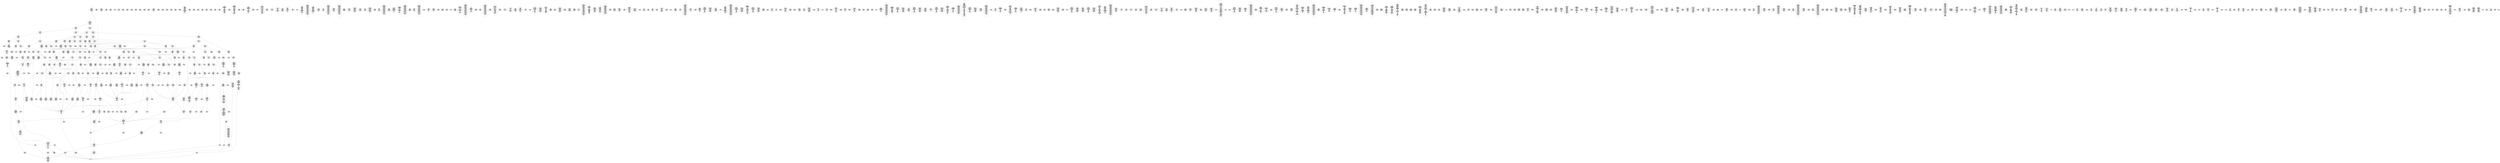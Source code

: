 /* Generated by GvGen v.1.0 (https://www.github.com/stricaud/gvgen) */

digraph G {
compound=true;
   node1 [label="[anywhere]"];
   node2 [label="# 0x0
PUSHX Data
PUSHX Data
MSTORE
PUSHX LogicData
CALLDATASIZE
LT
PUSHX Data
JUMPI
"];
   node3 [label="# 0xd
PUSHX Data
CALLDATALOAD
PUSHX BitData
SHR
PUSHX LogicData
GT
PUSHX Data
JUMPI
"];
   node4 [label="# 0x1e
PUSHX LogicData
GT
PUSHX Data
JUMPI
"];
   node5 [label="# 0x29
PUSHX LogicData
GT
PUSHX Data
JUMPI
"];
   node6 [label="# 0x34
PUSHX LogicData
EQ
PUSHX Data
JUMPI
"];
   node7 [label="# 0x3f
PUSHX LogicData
EQ
PUSHX Data
JUMPI
"];
   node8 [label="# 0x4a
PUSHX LogicData
EQ
PUSHX Data
JUMPI
"];
   node9 [label="# 0x55
PUSHX LogicData
EQ
PUSHX Data
JUMPI
"];
   node10 [label="# 0x60
PUSHX LogicData
EQ
PUSHX Data
JUMPI
"];
   node11 [label="# 0x6b
PUSHX LogicData
EQ
PUSHX Data
JUMPI
"];
   node12 [label="# 0x76
PUSHX Data
REVERT
"];
   node13 [label="# 0x7a
JUMPDEST
PUSHX LogicData
EQ
PUSHX Data
JUMPI
"];
   node14 [label="# 0x86
PUSHX LogicData
EQ
PUSHX Data
JUMPI
"];
   node15 [label="# 0x91
PUSHX LogicData
EQ
PUSHX Data
JUMPI
"];
   node16 [label="# 0x9c
PUSHX LogicData
EQ
PUSHX Data
JUMPI
"];
   node17 [label="# 0xa7
PUSHX LogicData
EQ
PUSHX Data
JUMPI
"];
   node18 [label="# 0xb2
PUSHX LogicData
EQ
PUSHX Data
JUMPI
"];
   node19 [label="# 0xbd
PUSHX Data
REVERT
"];
   node20 [label="# 0xc1
JUMPDEST
PUSHX LogicData
GT
PUSHX Data
JUMPI
"];
   node21 [label="# 0xcd
PUSHX LogicData
EQ
PUSHX Data
JUMPI
"];
   node22 [label="# 0xd8
PUSHX LogicData
EQ
PUSHX Data
JUMPI
"];
   node23 [label="# 0xe3
PUSHX LogicData
EQ
PUSHX Data
JUMPI
"];
   node24 [label="# 0xee
PUSHX LogicData
EQ
PUSHX Data
JUMPI
"];
   node25 [label="# 0xf9
PUSHX LogicData
EQ
PUSHX Data
JUMPI
"];
   node26 [label="# 0x104
PUSHX LogicData
EQ
PUSHX Data
JUMPI
"];
   node27 [label="# 0x10f
PUSHX Data
REVERT
"];
   node28 [label="# 0x113
JUMPDEST
PUSHX LogicData
EQ
PUSHX Data
JUMPI
"];
   node29 [label="# 0x11f
PUSHX LogicData
EQ
PUSHX Data
JUMPI
"];
   node30 [label="# 0x12a
PUSHX LogicData
EQ
PUSHX Data
JUMPI
"];
   node31 [label="# 0x135
PUSHX LogicData
EQ
PUSHX Data
JUMPI
"];
   node32 [label="# 0x140
PUSHX LogicData
EQ
PUSHX Data
JUMPI
"];
   node33 [label="# 0x14b
PUSHX LogicData
EQ
PUSHX Data
JUMPI
"];
   node34 [label="# 0x156
PUSHX Data
REVERT
"];
   node35 [label="# 0x15a
JUMPDEST
PUSHX LogicData
GT
PUSHX Data
JUMPI
"];
   node36 [label="# 0x166
PUSHX LogicData
GT
PUSHX Data
JUMPI
"];
   node37 [label="# 0x171
PUSHX LogicData
EQ
PUSHX Data
JUMPI
"];
   node38 [label="# 0x17c
PUSHX LogicData
EQ
PUSHX Data
JUMPI
"];
   node39 [label="# 0x187
PUSHX LogicData
EQ
PUSHX Data
JUMPI
"];
   node40 [label="# 0x192
PUSHX LogicData
EQ
PUSHX Data
JUMPI
"];
   node41 [label="# 0x19d
PUSHX LogicData
EQ
PUSHX Data
JUMPI
"];
   node42 [label="# 0x1a8
PUSHX LogicData
EQ
PUSHX Data
JUMPI
"];
   node43 [label="# 0x1b3
PUSHX Data
REVERT
"];
   node44 [label="# 0x1b7
JUMPDEST
PUSHX LogicData
EQ
PUSHX Data
JUMPI
"];
   node45 [label="# 0x1c3
PUSHX LogicData
EQ
PUSHX Data
JUMPI
"];
   node46 [label="# 0x1ce
PUSHX LogicData
EQ
PUSHX Data
JUMPI
"];
   node47 [label="# 0x1d9
PUSHX LogicData
EQ
PUSHX Data
JUMPI
"];
   node48 [label="# 0x1e4
PUSHX LogicData
EQ
PUSHX Data
JUMPI
"];
   node49 [label="# 0x1ef
PUSHX LogicData
EQ
PUSHX Data
JUMPI
"];
   node50 [label="# 0x1fa
PUSHX Data
REVERT
"];
   node51 [label="# 0x1fe
JUMPDEST
PUSHX LogicData
GT
PUSHX Data
JUMPI
"];
   node52 [label="# 0x20a
PUSHX LogicData
EQ
PUSHX Data
JUMPI
"];
   node53 [label="# 0x215
PUSHX LogicData
EQ
PUSHX Data
JUMPI
"];
   node54 [label="# 0x220
PUSHX LogicData
EQ
PUSHX Data
JUMPI
"];
   node55 [label="# 0x22b
PUSHX LogicData
EQ
PUSHX Data
JUMPI
"];
   node56 [label="# 0x236
PUSHX LogicData
EQ
PUSHX Data
JUMPI
"];
   node57 [label="# 0x241
PUSHX LogicData
EQ
PUSHX Data
JUMPI
"];
   node58 [label="# 0x24c
PUSHX Data
REVERT
"];
   node59 [label="# 0x250
JUMPDEST
PUSHX LogicData
EQ
PUSHX Data
JUMPI
"];
   node60 [label="# 0x25c
PUSHX LogicData
EQ
PUSHX Data
JUMPI
"];
   node61 [label="# 0x267
PUSHX LogicData
EQ
PUSHX Data
JUMPI
"];
   node62 [label="# 0x272
PUSHX LogicData
EQ
PUSHX Data
JUMPI
"];
   node63 [label="# 0x27d
PUSHX LogicData
EQ
PUSHX Data
JUMPI
"];
   node64 [label="# 0x288
JUMPDEST
PUSHX Data
REVERT
"];
   node65 [label="# 0x28d
JUMPDEST
CALLVALUE
ISZERO
PUSHX Data
JUMPI
"];
   node66 [label="# 0x295
PUSHX Data
REVERT
"];
   node67 [label="# 0x299
JUMPDEST
PUSHX Data
PUSHX Data
CALLDATASIZE
PUSHX Data
PUSHX Data
JUMP
"];
   node68 [label="# 0x2a8
JUMPDEST
PUSHX Data
JUMP
"];
   node69 [label="# 0x2ad
JUMPDEST
PUSHX MemData
MLOAD
ISZERO
ISZERO
MSTORE
PUSHX ArithData
ADD
"];
   node70 [label="# 0x2b9
JUMPDEST
PUSHX MemData
MLOAD
SUB
RETURN
"];
   node71 [label="# 0x2c2
JUMPDEST
CALLVALUE
ISZERO
PUSHX Data
JUMPI
"];
   node72 [label="# 0x2ca
PUSHX Data
REVERT
"];
   node73 [label="# 0x2ce
JUMPDEST
PUSHX Data
PUSHX Data
JUMP
"];
   node74 [label="# 0x2d7
JUMPDEST
PUSHX MemData
MLOAD
PUSHX Data
PUSHX Data
JUMP
"];
   node75 [label="# 0x2e4
JUMPDEST
CALLVALUE
ISZERO
PUSHX Data
JUMPI
"];
   node76 [label="# 0x2ec
PUSHX Data
REVERT
"];
   node77 [label="# 0x2f0
JUMPDEST
PUSHX Data
PUSHX Data
CALLDATASIZE
PUSHX Data
PUSHX Data
JUMP
"];
   node78 [label="# 0x2ff
JUMPDEST
PUSHX Data
JUMP
"];
   node79 [label="# 0x304
JUMPDEST
PUSHX MemData
MLOAD
PUSHX ArithData
PUSHX BitData
PUSHX BitData
SHL
SUB
AND
MSTORE
PUSHX ArithData
ADD
PUSHX Data
JUMP
"];
   node80 [label="# 0x31c
JUMPDEST
PUSHX Data
PUSHX Data
CALLDATASIZE
PUSHX Data
PUSHX Data
JUMP
"];
   node81 [label="# 0x32a
JUMPDEST
PUSHX Data
JUMP
"];
   node82 [label="# 0x32f
JUMPDEST
STOP
"];
   node83 [label="# 0x331
JUMPDEST
CALLVALUE
ISZERO
PUSHX Data
JUMPI
"];
   node84 [label="# 0x339
PUSHX Data
REVERT
"];
   node85 [label="# 0x33d
JUMPDEST
PUSHX Data
PUSHX Data
CALLDATASIZE
PUSHX Data
PUSHX Data
JUMP
"];
   node86 [label="# 0x34c
JUMPDEST
PUSHX Data
JUMP
"];
   node87 [label="# 0x351
JUMPDEST
CALLVALUE
ISZERO
PUSHX Data
JUMPI
"];
   node88 [label="# 0x359
PUSHX Data
REVERT
"];
   node89 [label="# 0x35d
JUMPDEST
PUSHX Data
PUSHX Data
JUMP
"];
   node90 [label="# 0x366
JUMPDEST
CALLVALUE
ISZERO
PUSHX Data
JUMPI
"];
   node91 [label="# 0x36e
PUSHX Data
REVERT
"];
   node92 [label="# 0x372
JUMPDEST
PUSHX Data
PUSHX Data
CALLDATASIZE
PUSHX Data
PUSHX Data
JUMP
"];
   node93 [label="# 0x381
JUMPDEST
PUSHX Data
JUMP
"];
   node94 [label="# 0x386
JUMPDEST
CALLVALUE
ISZERO
PUSHX Data
JUMPI
"];
   node95 [label="# 0x38e
PUSHX Data
REVERT
"];
   node96 [label="# 0x392
JUMPDEST
PUSHX StorData
SLOAD
"];
   node97 [label="# 0x397
JUMPDEST
PUSHX MemData
MLOAD
MSTORE
PUSHX ArithData
ADD
PUSHX Data
JUMP
"];
   node98 [label="# 0x3a5
JUMPDEST
CALLVALUE
ISZERO
PUSHX Data
JUMPI
"];
   node99 [label="# 0x3ad
PUSHX Data
REVERT
"];
   node100 [label="# 0x3b1
JUMPDEST
PUSHX Data
PUSHX StorData
SLOAD
JUMP
"];
   node101 [label="# 0x3bb
JUMPDEST
CALLVALUE
ISZERO
PUSHX Data
JUMPI
"];
   node102 [label="# 0x3c3
PUSHX Data
REVERT
"];
   node103 [label="# 0x3c7
JUMPDEST
PUSHX Data
PUSHX Data
CALLDATASIZE
PUSHX Data
PUSHX Data
JUMP
"];
   node104 [label="# 0x3d6
JUMPDEST
PUSHX Data
JUMP
"];
   node105 [label="# 0x3db
JUMPDEST
CALLVALUE
ISZERO
PUSHX Data
JUMPI
"];
   node106 [label="# 0x3e3
PUSHX Data
REVERT
"];
   node107 [label="# 0x3e7
JUMPDEST
PUSHX Data
PUSHX Data
CALLDATASIZE
PUSHX Data
PUSHX Data
JUMP
"];
   node108 [label="# 0x3f6
JUMPDEST
PUSHX Data
JUMP
"];
   node109 [label="# 0x3fb
JUMPDEST
CALLVALUE
ISZERO
PUSHX Data
JUMPI
"];
   node110 [label="# 0x403
PUSHX Data
REVERT
"];
   node111 [label="# 0x407
JUMPDEST
PUSHX Data
PUSHX Data
CALLDATASIZE
PUSHX Data
PUSHX Data
JUMP
"];
   node112 [label="# 0x416
JUMPDEST
PUSHX Data
JUMP
"];
   node113 [label="# 0x41b
JUMPDEST
CALLVALUE
ISZERO
PUSHX Data
JUMPI
"];
   node114 [label="# 0x423
PUSHX Data
REVERT
"];
   node115 [label="# 0x427
JUMPDEST
PUSHX Data
PUSHX StorData
SLOAD
JUMP
"];
   node116 [label="# 0x431
JUMPDEST
CALLVALUE
ISZERO
PUSHX Data
JUMPI
"];
   node117 [label="# 0x439
PUSHX Data
REVERT
"];
   node118 [label="# 0x43d
JUMPDEST
PUSHX Data
PUSHX Data
CALLDATASIZE
PUSHX Data
PUSHX Data
JUMP
"];
   node119 [label="# 0x44c
JUMPDEST
PUSHX Data
JUMP
"];
   node120 [label="# 0x451
JUMPDEST
CALLVALUE
ISZERO
PUSHX Data
JUMPI
"];
   node121 [label="# 0x459
PUSHX Data
REVERT
"];
   node122 [label="# 0x45d
JUMPDEST
PUSHX Data
PUSHX Data
CALLDATASIZE
PUSHX Data
PUSHX Data
JUMP
"];
   node123 [label="# 0x46c
JUMPDEST
PUSHX Data
JUMP
"];
   node124 [label="# 0x471
JUMPDEST
CALLVALUE
ISZERO
PUSHX Data
JUMPI
"];
   node125 [label="# 0x479
PUSHX Data
REVERT
"];
   node126 [label="# 0x47d
JUMPDEST
PUSHX Data
PUSHX Data
CALLDATASIZE
PUSHX Data
PUSHX Data
JUMP
"];
   node127 [label="# 0x48c
JUMPDEST
PUSHX Data
JUMP
"];
   node128 [label="# 0x491
JUMPDEST
PUSHX MemData
MLOAD
PUSHX Data
PUSHX Data
JUMP
"];
   node129 [label="# 0x49e
JUMPDEST
CALLVALUE
ISZERO
PUSHX Data
JUMPI
"];
   node130 [label="# 0x4a6
PUSHX Data
REVERT
"];
   node131 [label="# 0x4aa
JUMPDEST
PUSHX Data
PUSHX Data
CALLDATASIZE
PUSHX Data
PUSHX Data
JUMP
"];
   node132 [label="# 0x4b9
JUMPDEST
PUSHX Data
JUMP
"];
   node133 [label="# 0x4be
JUMPDEST
CALLVALUE
ISZERO
PUSHX Data
JUMPI
"];
   node134 [label="# 0x4c6
PUSHX Data
REVERT
"];
   node135 [label="# 0x4ca
JUMPDEST
PUSHX Data
PUSHX Data
CALLDATASIZE
PUSHX Data
PUSHX Data
JUMP
"];
   node136 [label="# 0x4d9
JUMPDEST
PUSHX Data
JUMP
"];
   node137 [label="# 0x4de
JUMPDEST
CALLVALUE
ISZERO
PUSHX Data
JUMPI
"];
   node138 [label="# 0x4e6
PUSHX Data
REVERT
"];
   node139 [label="# 0x4ea
JUMPDEST
PUSHX Data
PUSHX Data
JUMP
"];
   node140 [label="# 0x4f3
JUMPDEST
CALLVALUE
ISZERO
PUSHX Data
JUMPI
"];
   node141 [label="# 0x4fb
PUSHX Data
REVERT
"];
   node142 [label="# 0x4ff
JUMPDEST
PUSHX Data
PUSHX Data
CALLDATASIZE
PUSHX Data
PUSHX Data
JUMP
"];
   node143 [label="# 0x50e
JUMPDEST
PUSHX Data
JUMP
"];
   node144 [label="# 0x513
JUMPDEST
CALLVALUE
ISZERO
PUSHX Data
JUMPI
"];
   node145 [label="# 0x51b
PUSHX Data
REVERT
"];
   node146 [label="# 0x51f
JUMPDEST
PUSHX Data
PUSHX Data
CALLDATASIZE
PUSHX Data
PUSHX Data
JUMP
"];
   node147 [label="# 0x52e
JUMPDEST
PUSHX Data
JUMP
"];
   node148 [label="# 0x533
JUMPDEST
CALLVALUE
ISZERO
PUSHX Data
JUMPI
"];
   node149 [label="# 0x53b
PUSHX Data
REVERT
"];
   node150 [label="# 0x53f
JUMPDEST
PUSHX Data
PUSHX Data
CALLDATASIZE
PUSHX Data
PUSHX Data
JUMP
"];
   node151 [label="# 0x54e
JUMPDEST
PUSHX Data
JUMP
"];
   node152 [label="# 0x553
JUMPDEST
CALLVALUE
ISZERO
PUSHX Data
JUMPI
"];
   node153 [label="# 0x55b
PUSHX Data
REVERT
"];
   node154 [label="# 0x55f
JUMPDEST
PUSHX Data
PUSHX Data
CALLDATASIZE
PUSHX Data
PUSHX Data
JUMP
"];
   node155 [label="# 0x56e
JUMPDEST
PUSHX Data
JUMP
"];
   node156 [label="# 0x573
JUMPDEST
CALLVALUE
ISZERO
PUSHX Data
JUMPI
"];
   node157 [label="# 0x57b
PUSHX Data
REVERT
"];
   node158 [label="# 0x57f
JUMPDEST
PUSHX Data
PUSHX Data
JUMP
"];
   node159 [label="# 0x588
JUMPDEST
CALLVALUE
ISZERO
PUSHX Data
JUMPI
"];
   node160 [label="# 0x590
PUSHX Data
REVERT
"];
   node161 [label="# 0x594
JUMPDEST
PUSHX Data
PUSHX Data
CALLDATASIZE
PUSHX Data
PUSHX Data
JUMP
"];
   node162 [label="# 0x5a3
JUMPDEST
PUSHX Data
MSTORE
PUSHX Data
PUSHX Data
MSTORE
PUSHX Data
SHA3
SLOAD
PUSHX ArithData
PUSHX BitData
PUSHX BitData
SHL
SUB
AND
JUMP
"];
   node163 [label="# 0x5be
JUMPDEST
CALLVALUE
ISZERO
PUSHX Data
JUMPI
"];
   node164 [label="# 0x5c6
PUSHX Data
REVERT
"];
   node165 [label="# 0x5ca
JUMPDEST
PUSHX Data
PUSHX Data
JUMP
"];
   node166 [label="# 0x5d3
JUMPDEST
CALLVALUE
ISZERO
PUSHX Data
JUMPI
"];
   node167 [label="# 0x5db
PUSHX Data
REVERT
"];
   node168 [label="# 0x5df
JUMPDEST
PUSHX Data
PUSHX Data
CALLDATASIZE
PUSHX Data
PUSHX Data
JUMP
"];
   node169 [label="# 0x5ee
JUMPDEST
PUSHX Data
JUMP
"];
   node170 [label="# 0x5f3
JUMPDEST
CALLVALUE
ISZERO
PUSHX Data
JUMPI
"];
   node171 [label="# 0x5fb
PUSHX Data
REVERT
"];
   node172 [label="# 0x5ff
JUMPDEST
PUSHX Data
PUSHX StorData
SLOAD
JUMP
"];
   node173 [label="# 0x609
JUMPDEST
CALLVALUE
ISZERO
PUSHX Data
JUMPI
"];
   node174 [label="# 0x611
PUSHX Data
REVERT
"];
   node175 [label="# 0x615
JUMPDEST
PUSHX StorData
SLOAD
PUSHX ArithData
PUSHX BitData
PUSHX BitData
SHL
SUB
AND
PUSHX Data
JUMP
"];
   node176 [label="# 0x627
JUMPDEST
CALLVALUE
ISZERO
PUSHX Data
JUMPI
"];
   node177 [label="# 0x62f
PUSHX Data
REVERT
"];
   node178 [label="# 0x633
JUMPDEST
PUSHX Data
PUSHX Data
CALLDATASIZE
PUSHX Data
PUSHX Data
JUMP
"];
   node179 [label="# 0x642
JUMPDEST
PUSHX Data
JUMP
"];
   node180 [label="# 0x647
JUMPDEST
CALLVALUE
ISZERO
PUSHX Data
JUMPI
"];
   node181 [label="# 0x64f
PUSHX Data
REVERT
"];
   node182 [label="# 0x653
JUMPDEST
PUSHX Data
PUSHX Data
JUMP
"];
   node183 [label="# 0x65c
JUMPDEST
CALLVALUE
ISZERO
PUSHX Data
JUMPI
"];
   node184 [label="# 0x664
PUSHX Data
REVERT
"];
   node185 [label="# 0x668
JUMPDEST
PUSHX Data
PUSHX Data
CALLDATASIZE
PUSHX Data
PUSHX Data
JUMP
"];
   node186 [label="# 0x677
JUMPDEST
PUSHX Data
JUMP
"];
   node187 [label="# 0x67c
JUMPDEST
CALLVALUE
ISZERO
PUSHX Data
JUMPI
"];
   node188 [label="# 0x684
PUSHX Data
REVERT
"];
   node189 [label="# 0x688
JUMPDEST
PUSHX Data
PUSHX Data
CALLDATASIZE
PUSHX Data
PUSHX Data
JUMP
"];
   node190 [label="# 0x697
JUMPDEST
PUSHX Data
JUMP
"];
   node191 [label="# 0x69c
JUMPDEST
CALLVALUE
ISZERO
PUSHX Data
JUMPI
"];
   node192 [label="# 0x6a4
PUSHX Data
REVERT
"];
   node193 [label="# 0x6a8
JUMPDEST
PUSHX Data
PUSHX Data
CALLDATASIZE
PUSHX Data
PUSHX Data
JUMP
"];
   node194 [label="# 0x6b7
JUMPDEST
PUSHX Data
JUMP
"];
   node195 [label="# 0x6bc
JUMPDEST
CALLVALUE
ISZERO
PUSHX Data
JUMPI
"];
   node196 [label="# 0x6c4
PUSHX Data
REVERT
"];
   node197 [label="# 0x6c8
JUMPDEST
PUSHX Data
PUSHX Data
CALLDATASIZE
PUSHX Data
PUSHX Data
JUMP
"];
   node198 [label="# 0x6d7
JUMPDEST
PUSHX Data
JUMP
"];
   node199 [label="# 0x6dc
JUMPDEST
CALLVALUE
ISZERO
PUSHX Data
JUMPI
"];
   node200 [label="# 0x6e4
PUSHX Data
REVERT
"];
   node201 [label="# 0x6e8
JUMPDEST
PUSHX Data
PUSHX Data
CALLDATASIZE
PUSHX Data
PUSHX Data
JUMP
"];
   node202 [label="# 0x6f7
JUMPDEST
PUSHX Data
JUMP
"];
   node203 [label="# 0x6fc
JUMPDEST
CALLVALUE
ISZERO
PUSHX Data
JUMPI
"];
   node204 [label="# 0x704
PUSHX Data
REVERT
"];
   node205 [label="# 0x708
JUMPDEST
PUSHX StorData
SLOAD
PUSHX Data
PUSHX BitData
AND
JUMP
"];
   node206 [label="# 0x716
JUMPDEST
CALLVALUE
ISZERO
PUSHX Data
JUMPI
"];
   node207 [label="# 0x71e
PUSHX Data
REVERT
"];
   node208 [label="# 0x722
JUMPDEST
PUSHX Data
PUSHX Data
CALLDATASIZE
PUSHX Data
PUSHX Data
JUMP
"];
   node209 [label="# 0x731
JUMPDEST
PUSHX Data
JUMP
"];
   node210 [label="# 0x736
JUMPDEST
CALLVALUE
ISZERO
PUSHX Data
JUMPI
"];
   node211 [label="# 0x73e
PUSHX Data
REVERT
"];
   node212 [label="# 0x742
JUMPDEST
PUSHX Data
PUSHX Data
JUMP
"];
   node213 [label="# 0x74b
JUMPDEST
CALLVALUE
ISZERO
PUSHX Data
JUMPI
"];
   node214 [label="# 0x753
PUSHX Data
REVERT
"];
   node215 [label="# 0x757
JUMPDEST
PUSHX Data
PUSHX Data
CALLDATASIZE
PUSHX Data
PUSHX Data
JUMP
"];
   node216 [label="# 0x766
JUMPDEST
PUSHX ArithData
PUSHX BitData
PUSHX BitData
SHL
SUB
AND
PUSHX Data
MSTORE
PUSHX Data
PUSHX Data
MSTORE
PUSHX Data
SHA3
SLOAD
PUSHX BitData
AND
JUMP
"];
   node217 [label="# 0x784
JUMPDEST
CALLVALUE
ISZERO
PUSHX Data
JUMPI
"];
   node218 [label="# 0x78c
PUSHX Data
REVERT
"];
   node219 [label="# 0x790
JUMPDEST
PUSHX Data
PUSHX StorData
SLOAD
JUMP
"];
   node220 [label="# 0x79a
JUMPDEST
CALLVALUE
ISZERO
PUSHX Data
JUMPI
"];
   node221 [label="# 0x7a2
PUSHX Data
REVERT
"];
   node222 [label="# 0x7a6
JUMPDEST
PUSHX Data
PUSHX Data
CALLDATASIZE
PUSHX Data
PUSHX Data
JUMP
"];
   node223 [label="# 0x7b5
JUMPDEST
PUSHX Data
JUMP
"];
   node224 [label="# 0x7ba
JUMPDEST
CALLVALUE
ISZERO
PUSHX Data
JUMPI
"];
   node225 [label="# 0x7c2
PUSHX Data
REVERT
"];
   node226 [label="# 0x7c6
JUMPDEST
PUSHX Data
PUSHX Data
JUMP
"];
   node227 [label="# 0x7cf
JUMPDEST
CALLVALUE
ISZERO
PUSHX Data
JUMPI
"];
   node228 [label="# 0x7d7
PUSHX Data
REVERT
"];
   node229 [label="# 0x7db
JUMPDEST
PUSHX Data
PUSHX Data
JUMP
"];
   node230 [label="# 0x7f7
JUMPDEST
CALLVALUE
ISZERO
PUSHX Data
JUMPI
"];
   node231 [label="# 0x7ff
PUSHX Data
REVERT
"];
   node232 [label="# 0x803
JUMPDEST
PUSHX Data
PUSHX Data
CALLDATASIZE
PUSHX Data
PUSHX Data
JUMP
"];
   node233 [label="# 0x812
JUMPDEST
PUSHX ArithData
PUSHX BitData
PUSHX BitData
SHL
SUB
AND
PUSHX Data
MSTORE
PUSHX Data
PUSHX Data
MSTORE
PUSHX Data
SHA3
AND
MSTORE
MSTORE
SHA3
SLOAD
PUSHX BitData
AND
JUMP
"];
   node234 [label="# 0x840
JUMPDEST
CALLVALUE
ISZERO
PUSHX Data
JUMPI
"];
   node235 [label="# 0x848
PUSHX Data
REVERT
"];
   node236 [label="# 0x84c
JUMPDEST
PUSHX Data
PUSHX Data
CALLDATASIZE
PUSHX Data
PUSHX Data
JUMP
"];
   node237 [label="# 0x85b
JUMPDEST
PUSHX Data
JUMP
"];
   node238 [label="# 0x860
JUMPDEST
CALLVALUE
ISZERO
PUSHX Data
JUMPI
"];
   node239 [label="# 0x868
PUSHX Data
REVERT
"];
   node240 [label="# 0x86c
JUMPDEST
PUSHX Data
PUSHX Data
CALLDATASIZE
PUSHX Data
PUSHX Data
JUMP
"];
   node241 [label="# 0x87b
JUMPDEST
PUSHX Data
JUMP
"];
   node242 [label="# 0x880
JUMPDEST
PUSHX Data
PUSHX ArithData
PUSHX BitData
PUSHX BitData
SHL
SUB
NOT
AND
PUSHX BitData
PUSHX BitData
SHL
EQ
PUSHX Data
JUMPI
"];
   node243 [label="# 0x89c
PUSHX Data
PUSHX Data
JUMP
"];
   node244 [label="# 0x8a5
JUMPDEST
JUMP
"];
   node245 [label="# 0x8ab
JUMPDEST
PUSHX Data
PUSHX StorData
SLOAD
PUSHX Data
PUSHX Data
JUMP
"];
   node246 [label="# 0x8ba
JUMPDEST
PUSHX ArithData
ADD
PUSHX ArithData
DIV
MUL
PUSHX ArithData
ADD
PUSHX MemData
MLOAD
ADD
PUSHX Data
MSTORE
MSTORE
PUSHX ArithData
ADD
SLOAD
PUSHX Data
PUSHX Data
JUMP
"];
   node247 [label="# 0x8e6
JUMPDEST
ISZERO
PUSHX Data
JUMPI
"];
   node248 [label="# 0x8ed
PUSHX LogicData
LT
PUSHX Data
JUMPI
"];
   node249 [label="# 0x8f5
PUSHX ArithData
SLOAD
DIV
MUL
MSTORE
PUSHX ArithData
ADD
PUSHX Data
JUMP
"];
   node250 [label="# 0x908
JUMPDEST
ADD
PUSHX Data
MSTORE
PUSHX Data
PUSHX Data
SHA3
"];
   node251 [label="# 0x916
JUMPDEST
SLOAD
MSTORE
PUSHX ArithData
ADD
PUSHX ArithData
ADD
GT
PUSHX Data
JUMPI
"];
   node252 [label="# 0x92a
SUB
PUSHX BitData
AND
ADD
"];
   node253 [label="# 0x933
JUMPDEST
JUMP
"];
   node254 [label="# 0x93d
JUMPDEST
PUSHX Data
MSTORE
PUSHX Data
PUSHX Data
MSTORE
PUSHX Data
SHA3
SLOAD
PUSHX ArithData
PUSHX BitData
PUSHX BitData
SHL
SUB
AND
PUSHX Data
JUMPI
"];
   node255 [label="# 0x95a
PUSHX MemData
MLOAD
PUSHX BitData
PUSHX BitData
SHL
MSTORE
PUSHX Data
PUSHX ArithData
ADD
MSTORE
PUSHX Data
PUSHX ArithData
ADD
MSTORE
PUSHX Data
PUSHX ArithData
ADD
MSTORE
PUSHX BitData
PUSHX BitData
SHL
PUSHX ArithData
ADD
MSTORE
PUSHX ArithData
ADD
"];
   node256 [label="# 0x9b2
JUMPDEST
PUSHX MemData
MLOAD
SUB
REVERT
"];
   node257 [label="# 0x9bb
JUMPDEST
PUSHX Data
MSTORE
PUSHX Data
PUSHX Data
MSTORE
PUSHX Data
SHA3
SLOAD
PUSHX ArithData
PUSHX BitData
PUSHX BitData
SHL
SUB
AND
JUMP
"];
   node258 [label="# 0x9d7
JUMPDEST
PUSHX StorData
SLOAD
PUSHX Data
PUSHX Data
JUMP
"];
   node259 [label="# 0x9e2
JUMPDEST
GT
ISZERO
PUSHX Data
JUMPI
"];
   node260 [label="# 0x9e9
PUSHX MemData
MLOAD
PUSHX BitData
PUSHX BitData
SHL
MSTORE
PUSHX Data
PUSHX ArithData
ADD
MSTORE
PUSHX Data
PUSHX ArithData
ADD
MSTORE
PUSHX BitData
PUSHX BitData
SHL
PUSHX ArithData
ADD
MSTORE
PUSHX ArithData
ADD
PUSHX Data
JUMP
"];
   node261 [label="# 0xa1b
JUMPDEST
PUSHX StorData
SLOAD
PUSHX BitData
AND
ISZERO
PUSHX Data
JUMPI
"];
   node262 [label="# 0xa27
PUSHX MemData
MLOAD
PUSHX BitData
PUSHX BitData
SHL
MSTORE
PUSHX Data
PUSHX ArithData
ADD
MSTORE
PUSHX Data
PUSHX ArithData
ADD
MSTORE
PUSHX BitData
PUSHX BitData
SHL
PUSHX ArithData
ADD
MSTORE
PUSHX ArithData
ADD
PUSHX Data
JUMP
"];
   node263 [label="# 0xa5f
JUMPDEST
PUSHX Data
PUSHX Data
PUSHX Data
JUMP
"];
   node264 [label="# 0xa69
JUMPDEST
PUSHX LogicData
GT
ISZERO
PUSHX Data
JUMPI
"];
   node265 [label="# 0xa75
PUSHX MemData
MLOAD
PUSHX BitData
PUSHX BitData
SHL
MSTORE
PUSHX ArithData
ADD
PUSHX Data
PUSHX Data
JUMP
"];
   node266 [label="# 0xa8c
JUMPDEST
PUSHX StorData
SLOAD
PUSHX Data
PUSHX Data
JUMP
"];
   node267 [label="# 0xa99
JUMPDEST
GT
ISZERO
PUSHX Data
JUMPI
"];
   node268 [label="# 0xaa0
PUSHX MemData
MLOAD
PUSHX BitData
PUSHX BitData
SHL
MSTORE
PUSHX ArithData
ADD
PUSHX Data
PUSHX Data
JUMP
"];
   node269 [label="# 0xab7
JUMPDEST
PUSHX Data
PUSHX Data
JUMP
"];
   node270 [label="# 0xac0
JUMPDEST
CALLVALUE
LT
ISZERO
PUSHX Data
JUMPI
"];
   node271 [label="# 0xac8
PUSHX MemData
MLOAD
PUSHX BitData
PUSHX BitData
SHL
MSTORE
PUSHX Data
PUSHX ArithData
ADD
MSTORE
PUSHX Data
PUSHX ArithData
ADD
MSTORE
PUSHX BitData
PUSHX BitData
SHL
PUSHX ArithData
ADD
MSTORE
PUSHX ArithData
ADD
PUSHX Data
JUMP
"];
   node272 [label="# 0xb03
JUMPDEST
CALLER
PUSHX Data
PUSHX Data
PUSHX Data
JUMP
"];
   node273 [label="# 0xb12
JUMPDEST
PUSHX Data
PUSHX StorData
SLOAD
PUSHX ArithData
PUSHX BitData
PUSHX BitData
SHL
SUB
AND
JUMP
"];
   node274 [label="# 0xb26
JUMPDEST
PUSHX ArithData
PUSHX BitData
PUSHX BitData
SHL
SUB
AND
PUSHX ArithData
PUSHX BitData
PUSHX BitData
SHL
SUB
AND
EQ
PUSHX Data
JUMPI
"];
   node275 [label="# 0xb3f
PUSHX MemData
MLOAD
PUSHX BitData
PUSHX BitData
SHL
MSTORE
PUSHX Data
PUSHX ArithData
ADD
MSTORE
PUSHX Data
PUSHX ArithData
ADD
MSTORE
PUSHX BitData
PUSHX BitData
SHL
PUSHX ArithData
ADD
MSTORE
PUSHX ArithData
ADD
PUSHX Data
JUMP
"];
   node276 [label="# 0xb7f
JUMPDEST
PUSHX Data
PUSHX Data
PUSHX Data
JUMP
"];
   node277 [label="# 0xb8a
JUMPDEST
TIMESTAMP
LT
ISZERO
PUSHX Data
JUMPI
"];
   node278 [label="# 0xb92
PUSHX MemData
MLOAD
PUSHX BitData
PUSHX BitData
SHL
MSTORE
PUSHX Data
PUSHX ArithData
ADD
MSTORE
PUSHX Data
PUSHX ArithData
ADD
MSTORE
PUSHX BitData
PUSHX BitData
SHL
PUSHX ArithData
ADD
MSTORE
PUSHX ArithData
ADD
PUSHX Data
JUMP
"];
   node279 [label="# 0xbc7
JUMPDEST
PUSHX Data
"];
   node280 [label="# 0xbca
JUMPDEST
PUSHX BitData
AND
GT
PUSHX Data
JUMPI
"];
   node281 [label="# 0xbd5
PUSHX Data
PUSHX Data
PUSHX BitData
AND
PUSHX Data
JUMP
"];
   node282 [label="# 0xbe5
JUMPDEST
PUSHX Data
JUMP
"];
   node283 [label="# 0xbea
JUMPDEST
PUSHX Data
PUSHX Data
JUMP
"];
   node284 [label="# 0xbf4
JUMPDEST
PUSHX Data
JUMP
"];
   node285 [label="# 0xbfc
JUMPDEST
JUMP
"];
   node286 [label="# 0xc05
JUMPDEST
PUSHX Data
PUSHX Data
PUSHX Data
JUMP
"];
   node287 [label="# 0xc10
JUMPDEST
PUSHX ArithData
PUSHX BitData
PUSHX BitData
SHL
SUB
AND
PUSHX ArithData
PUSHX BitData
PUSHX BitData
SHL
SUB
AND
EQ
ISZERO
PUSHX Data
JUMPI
"];
   node288 [label="# 0xc2d
PUSHX MemData
MLOAD
PUSHX BitData
PUSHX BitData
SHL
MSTORE
PUSHX Data
PUSHX ArithData
ADD
MSTORE
PUSHX Data
PUSHX ArithData
ADD
MSTORE
PUSHX Data
PUSHX ArithData
ADD
MSTORE
PUSHX BitData
PUSHX BitData
SHL
PUSHX ArithData
ADD
MSTORE
PUSHX ArithData
ADD
PUSHX Data
JUMP
"];
   node289 [label="# 0xc7e
JUMPDEST
CALLER
PUSHX ArithData
PUSHX BitData
PUSHX BitData
SHL
SUB
AND
EQ
PUSHX Data
JUMPI
"];
   node290 [label="# 0xc90
PUSHX Data
CALLER
PUSHX Data
JUMP
"];
   node291 [label="# 0xc9a
JUMPDEST
PUSHX Data
JUMPI
"];
   node292 [label="# 0xc9f
PUSHX MemData
MLOAD
PUSHX BitData
PUSHX BitData
SHL
MSTORE
PUSHX Data
PUSHX ArithData
ADD
MSTORE
PUSHX Data
PUSHX ArithData
ADD
MSTORE
PUSHX Data
PUSHX ArithData
ADD
MSTORE
PUSHX Data
PUSHX ArithData
ADD
MSTORE
PUSHX ArithData
ADD
PUSHX Data
JUMP
"];
   node293 [label="# 0xd0c
JUMPDEST
PUSHX Data
PUSHX Data
JUMP
"];
   node294 [label="# 0xd16
JUMPDEST
JUMP
"];
   node295 [label="# 0xd1b
JUMPDEST
PUSHX StorData
SLOAD
PUSHX Data
PUSHX Data
JUMP
"];
   node296 [label="# 0xd28
JUMPDEST
PUSHX ArithData
ADD
PUSHX ArithData
DIV
MUL
PUSHX ArithData
ADD
PUSHX MemData
MLOAD
ADD
PUSHX Data
MSTORE
MSTORE
PUSHX ArithData
ADD
SLOAD
PUSHX Data
PUSHX Data
JUMP
"];
   node297 [label="# 0xd54
JUMPDEST
ISZERO
PUSHX Data
JUMPI
"];
   node298 [label="# 0xd5b
PUSHX LogicData
LT
PUSHX Data
JUMPI
"];
   node299 [label="# 0xd63
PUSHX ArithData
SLOAD
DIV
MUL
MSTORE
PUSHX ArithData
ADD
PUSHX Data
JUMP
"];
   node300 [label="# 0xd76
JUMPDEST
ADD
PUSHX Data
MSTORE
PUSHX Data
PUSHX Data
SHA3
"];
   node301 [label="# 0xd84
JUMPDEST
SLOAD
MSTORE
PUSHX ArithData
ADD
PUSHX ArithData
ADD
GT
PUSHX Data
JUMPI
"];
   node302 [label="# 0xd98
SUB
PUSHX BitData
AND
ADD
"];
   node303 [label="# 0xda1
JUMPDEST
JUMP
"];
   node304 [label="# 0xda9
JUMPDEST
PUSHX StorData
SLOAD
PUSHX ArithData
PUSHX BitData
PUSHX BitData
SHL
SUB
AND
CALLER
EQ
PUSHX Data
JUMPI
"];
   node305 [label="# 0xdbc
PUSHX MemData
MLOAD
PUSHX BitData
PUSHX BitData
SHL
MSTORE
PUSHX ArithData
ADD
PUSHX Data
PUSHX Data
JUMP
"];
   node306 [label="# 0xdd3
JUMPDEST
PUSHX StorData
SLOAD
PUSHX BitData
NOT
AND
ISZERO
ISZERO
OR
SSTORE
PUSHX Data
SSTORE
PUSHX Data
SSTORE
JUMP
"];
   node307 [label="# 0xded
JUMPDEST
PUSHX Data
CALLER
PUSHX Data
JUMP
"];
   node308 [label="# 0xdf7
JUMPDEST
PUSHX Data
JUMPI
"];
   node309 [label="# 0xdfc
PUSHX MemData
MLOAD
PUSHX BitData
PUSHX BitData
SHL
MSTORE
PUSHX ArithData
ADD
PUSHX Data
PUSHX Data
JUMP
"];
   node310 [label="# 0xe13
JUMPDEST
PUSHX Data
PUSHX Data
JUMP
"];
   node311 [label="# 0xe1e
JUMPDEST
PUSHX StorData
SLOAD
PUSHX Data
PUSHX Data
PUSHX Data
JUMP
"];
   node312 [label="# 0xe2e
JUMPDEST
PUSHX Data
PUSHX Data
PUSHX Data
JUMP
"];
   node313 [label="# 0xe39
JUMPDEST
LT
PUSHX Data
JUMPI
"];
   node314 [label="# 0xe40
PUSHX MemData
MLOAD
PUSHX BitData
PUSHX BitData
SHL
MSTORE
PUSHX Data
PUSHX ArithData
ADD
MSTORE
PUSHX Data
PUSHX ArithData
ADD
MSTORE
PUSHX Data
PUSHX ArithData
ADD
MSTORE
PUSHX BitData
PUSHX BitData
SHL
PUSHX ArithData
ADD
MSTORE
PUSHX ArithData
ADD
PUSHX Data
JUMP
"];
   node315 [label="# 0xe9b
JUMPDEST
PUSHX ArithData
PUSHX BitData
PUSHX BitData
SHL
SUB
AND
PUSHX Data
MSTORE
PUSHX Data
PUSHX Data
MSTORE
PUSHX Data
SHA3
MSTORE
MSTORE
SHA3
SLOAD
JUMP
"];
   node316 [label="# 0xec4
JUMPDEST
PUSHX Data
PUSHX MemData
MLOAD
PUSHX ArithData
ADD
PUSHX Data
MSTORE
PUSHX Data
MSTORE
PUSHX Data
JUMP
"];
   node317 [label="# 0xedf
JUMPDEST
CALLER
PUSHX Data
MSTORE
PUSHX Data
PUSHX Data
MSTORE
PUSHX Data
SHA3
SLOAD
PUSHX BitData
AND
PUSHX Data
JUMPI
"];
   node318 [label="# 0xef7
PUSHX MemData
MLOAD
PUSHX BitData
PUSHX BitData
SHL
MSTORE
PUSHX Data
PUSHX ArithData
ADD
MSTORE
PUSHX Data
PUSHX ArithData
ADD
MSTORE
PUSHX Data
PUSHX ArithData
ADD
MSTORE
PUSHX ArithData
ADD
PUSHX Data
JUMP
"];
   node319 [label="# 0xf3e
JUMPDEST
PUSHX Data
PUSHX Data
JUMP
"];
   node320 [label="# 0xf47
JUMPDEST
JUMP
"];
   node321 [label="# 0xf4a
JUMPDEST
PUSHX Data
PUSHX Data
PUSHX Data
PUSHX Data
JUMP
"];
   node322 [label="# 0xf57
JUMPDEST
PUSHX Data
PUSHX LogicData
GT
ISZERO
PUSHX Data
JUMPI
"];
   node323 [label="# 0xf6d
PUSHX Data
PUSHX Data
JUMP
"];
   node324 [label="# 0xf74
JUMPDEST
PUSHX MemData
MLOAD
MSTORE
PUSHX ArithData
MUL
PUSHX ArithData
ADD
ADD
PUSHX Data
MSTORE
ISZERO
PUSHX Data
JUMPI
"];
   node325 [label="# 0xf8e
PUSHX ArithData
ADD
PUSHX ArithData
MUL
CALLDATASIZE
CALLDATACOPY
ADD
"];
   node326 [label="# 0xf9d
JUMPDEST
PUSHX Data
"];
   node327 [label="# 0xfa3
JUMPDEST
LT
ISZERO
PUSHX Data
JUMPI
"];
   node328 [label="# 0xfac
PUSHX Data
PUSHX Data
JUMP
"];
   node329 [label="# 0xfb5
JUMPDEST
MLOAD
LT
PUSHX Data
JUMPI
"];
   node330 [label="# 0xfc0
PUSHX Data
PUSHX Data
JUMP
"];
   node331 [label="# 0xfc7
JUMPDEST
PUSHX ArithData
MUL
ADD
ADD
MSTORE
PUSHX Data
PUSHX Data
JUMP
"];
   node332 [label="# 0xfdc
JUMPDEST
PUSHX Data
JUMP
"];
   node333 [label="# 0xfe4
JUMPDEST
JUMP
"];
   node334 [label="# 0xfec
JUMPDEST
PUSHX Data
PUSHX Data
PUSHX StorData
SLOAD
JUMP
"];
   node335 [label="# 0xff7
JUMPDEST
LT
PUSHX Data
JUMPI
"];
   node336 [label="# 0xffe
PUSHX MemData
MLOAD
PUSHX BitData
PUSHX BitData
SHL
MSTORE
PUSHX Data
PUSHX ArithData
ADD
MSTORE
PUSHX Data
PUSHX ArithData
ADD
MSTORE
PUSHX Data
PUSHX ArithData
ADD
MSTORE
PUSHX BitData
PUSHX BitData
SHL
PUSHX ArithData
ADD
MSTORE
PUSHX ArithData
ADD
PUSHX Data
JUMP
"];
   node337 [label="# 0x105a
JUMPDEST
PUSHX StorData
SLOAD
LT
PUSHX Data
JUMPI
"];
   node338 [label="# 0x1066
PUSHX Data
PUSHX Data
JUMP
"];
   node339 [label="# 0x106d
JUMPDEST
PUSHX Data
MSTORE
PUSHX Data
PUSHX Data
SHA3
ADD
SLOAD
JUMP
"];
   node340 [label="# 0x107f
JUMPDEST
PUSHX StorData
SLOAD
PUSHX ArithData
PUSHX BitData
PUSHX BitData
SHL
SUB
AND
CALLER
EQ
PUSHX Data
JUMPI
"];
   node341 [label="# 0x1092
PUSHX MemData
MLOAD
PUSHX BitData
PUSHX BitData
SHL
MSTORE
PUSHX ArithData
ADD
PUSHX Data
PUSHX Data
JUMP
"];
   node342 [label="# 0x10a9
JUMPDEST
MLOAD
PUSHX Data
PUSHX Data
PUSHX ArithData
ADD
PUSHX Data
JUMP
"];
   node343 [label="# 0x10bc
JUMPDEST
JUMP
"];
   node344 [label="# 0x10c0
JUMPDEST
PUSHX Data
PUSHX Data
PUSHX StorData
SLOAD
JUMP
"];
   node345 [label="# 0x10cb
JUMPDEST
JUMP
"];
   node346 [label="# 0x10d0
JUMPDEST
PUSHX Data
MSTORE
PUSHX Data
PUSHX Data
MSTORE
PUSHX Data
SHA3
SLOAD
PUSHX ArithData
PUSHX BitData
PUSHX BitData
SHL
SUB
AND
PUSHX Data
JUMPI
"];
   node347 [label="# 0x10ee
PUSHX MemData
MLOAD
PUSHX BitData
PUSHX BitData
SHL
MSTORE
PUSHX Data
PUSHX ArithData
ADD
MSTORE
PUSHX Data
PUSHX ArithData
ADD
MSTORE
PUSHX Data
PUSHX ArithData
ADD
MSTORE
PUSHX BitData
PUSHX BitData
SHL
PUSHX ArithData
ADD
MSTORE
PUSHX ArithData
ADD
PUSHX Data
JUMP
"];
   node348 [label="# 0x1147
JUMPDEST
PUSHX StorData
SLOAD
PUSHX ArithData
PUSHX BitData
PUSHX BitData
SHL
SUB
AND
CALLER
EQ
PUSHX Data
JUMPI
"];
   node349 [label="# 0x115a
PUSHX MemData
MLOAD
PUSHX BitData
PUSHX BitData
SHL
MSTORE
PUSHX ArithData
ADD
PUSHX Data
PUSHX Data
JUMP
"];
   node350 [label="# 0x1171
JUMPDEST
PUSHX ArithData
PUSHX BitData
PUSHX BitData
SHL
SUB
AND
PUSHX Data
MSTORE
PUSHX Data
PUSHX Data
MSTORE
PUSHX Data
SHA3
SLOAD
PUSHX BitData
NOT
AND
PUSHX BitData
OR
SSTORE
JUMP
"];
   node351 [label="# 0x1195
JUMPDEST
PUSHX StorData
SLOAD
PUSHX ArithData
PUSHX BitData
PUSHX BitData
SHL
SUB
AND
CALLER
EQ
PUSHX Data
JUMPI
"];
   node352 [label="# 0x11a8
PUSHX MemData
MLOAD
PUSHX BitData
PUSHX BitData
SHL
MSTORE
PUSHX ArithData
ADD
PUSHX Data
PUSHX Data
JUMP
"];
   node353 [label="# 0x11bf
JUMPDEST
PUSHX Data
PUSHX Data
PUSHX Data
JUMP
"];
   node354 [label="# 0x11ca
JUMPDEST
PUSHX Data
"];
   node355 [label="# 0x11cf
JUMPDEST
MLOAD
LT
ISZERO
PUSHX Data
JUMPI
"];
   node356 [label="# 0x11d9
MLOAD
LT
PUSHX Data
JUMPI
"];
   node357 [label="# 0x11e3
PUSHX Data
PUSHX Data
JUMP
"];
   node358 [label="# 0x11ea
JUMPDEST
PUSHX ArithData
MUL
PUSHX ArithData
ADD
ADD
MLOAD
PUSHX Data
PUSHX Data
JUMP
"];
   node359 [label="# 0x11fd
JUMPDEST
PUSHX Data
PUSHX Data
JUMP
"];
   node360 [label="# 0x1209
JUMPDEST
PUSHX Data
JUMP
"];
   node361 [label="# 0x1211
JUMPDEST
PUSHX StorData
SLOAD
PUSHX Data
PUSHX Data
JUMP
"];
   node362 [label="# 0x121f
JUMPDEST
GT
ISZERO
PUSHX Data
JUMPI
"];
   node363 [label="# 0x1226
PUSHX MemData
MLOAD
PUSHX BitData
PUSHX BitData
SHL
MSTORE
PUSHX ArithData
ADD
PUSHX Data
PUSHX Data
JUMP
"];
   node364 [label="# 0x123d
JUMPDEST
PUSHX Data
"];
   node365 [label="# 0x1240
JUMPDEST
MLOAD
LT
ISZERO
PUSHX Data
JUMPI
"];
   node366 [label="# 0x124a
PUSHX Data
"];
   node367 [label="# 0x124c
JUMPDEST
MLOAD
LT
PUSHX Data
JUMPI
"];
   node368 [label="# 0x1257
PUSHX Data
PUSHX Data
JUMP
"];
   node369 [label="# 0x125e
JUMPDEST
PUSHX ArithData
MUL
PUSHX ArithData
ADD
ADD
MLOAD
LT
ISZERO
PUSHX Data
JUMPI
"];
   node370 [label="# 0x126e
PUSHX Data
PUSHX Data
JUMP
"];
   node371 [label="# 0x1277
JUMPDEST
PUSHX Data
MLOAD
LT
PUSHX Data
JUMPI
"];
   node372 [label="# 0x1288
PUSHX Data
PUSHX Data
JUMP
"];
   node373 [label="# 0x128f
JUMPDEST
PUSHX ArithData
MUL
PUSHX ArithData
ADD
ADD
MLOAD
PUSHX Data
JUMP
"];
   node374 [label="# 0x129d
JUMPDEST
PUSHX Data
PUSHX Data
JUMP
"];
   node375 [label="# 0x12a7
JUMPDEST
PUSHX Data
JUMP
"];
   node376 [label="# 0x12af
JUMPDEST
PUSHX Data
PUSHX Data
JUMP
"];
   node377 [label="# 0x12ba
JUMPDEST
PUSHX Data
JUMP
"];
   node378 [label="# 0x12c2
JUMPDEST
JUMP
"];
   node379 [label="# 0x12c9
JUMPDEST
PUSHX Data
PUSHX ArithData
PUSHX BitData
PUSHX BitData
SHL
SUB
AND
PUSHX Data
JUMPI
"];
   node380 [label="# 0x12da
PUSHX MemData
MLOAD
PUSHX BitData
PUSHX BitData
SHL
MSTORE
PUSHX Data
PUSHX ArithData
ADD
MSTORE
PUSHX Data
PUSHX ArithData
ADD
MSTORE
PUSHX Data
PUSHX ArithData
ADD
MSTORE
PUSHX BitData
PUSHX BitData
SHL
PUSHX ArithData
ADD
MSTORE
PUSHX ArithData
ADD
PUSHX Data
JUMP
"];
   node381 [label="# 0x1334
JUMPDEST
PUSHX ArithData
PUSHX BitData
PUSHX BitData
SHL
SUB
AND
PUSHX Data
MSTORE
PUSHX Data
PUSHX Data
MSTORE
PUSHX Data
SHA3
SLOAD
JUMP
"];
   node382 [label="# 0x1350
JUMPDEST
PUSHX StorData
SLOAD
PUSHX ArithData
PUSHX BitData
PUSHX BitData
SHL
SUB
AND
CALLER
EQ
PUSHX Data
JUMPI
"];
   node383 [label="# 0x1363
PUSHX MemData
MLOAD
PUSHX BitData
PUSHX BitData
SHL
MSTORE
PUSHX ArithData
ADD
PUSHX Data
PUSHX Data
JUMP
"];
   node384 [label="# 0x137a
JUMPDEST
PUSHX Data
PUSHX Data
PUSHX Data
JUMP
"];
   node385 [label="# 0x1384
JUMPDEST
JUMP
"];
   node386 [label="# 0x1386
JUMPDEST
PUSHX StorData
SLOAD
PUSHX ArithData
PUSHX BitData
PUSHX BitData
SHL
SUB
AND
CALLER
EQ
PUSHX Data
JUMPI
"];
   node387 [label="# 0x1399
PUSHX MemData
MLOAD
PUSHX BitData
PUSHX BitData
SHL
MSTORE
PUSHX ArithData
ADD
PUSHX Data
PUSHX Data
JUMP
"];
   node388 [label="# 0x13b0
JUMPDEST
SELFBALANCE
PUSHX Data
JUMPI
"];
   node389 [label="# 0x13b7
PUSHX Data
REVERT
"];
   node390 [label="# 0x13bb
JUMPDEST
PUSHX Data
PUSHX Data
SELFBALANCE
PUSHX Data
JUMP
"];
   node391 [label="# 0x13d9
JUMPDEST
PUSHX StorData
SLOAD
PUSHX ArithData
PUSHX BitData
PUSHX BitData
SHL
SUB
AND
CALLER
EQ
PUSHX Data
JUMPI
"];
   node392 [label="# 0x13ec
PUSHX MemData
MLOAD
PUSHX BitData
PUSHX BitData
SHL
MSTORE
PUSHX ArithData
ADD
PUSHX Data
PUSHX Data
JUMP
"];
   node393 [label="# 0x1403
JUMPDEST
MLOAD
PUSHX Data
PUSHX Data
PUSHX ArithData
ADD
PUSHX Data
JUMP
"];
   node394 [label="# 0x1416
JUMPDEST
PUSHX StorData
SLOAD
PUSHX ArithData
PUSHX BitData
PUSHX BitData
SHL
SUB
AND
CALLER
EQ
PUSHX Data
JUMPI
"];
   node395 [label="# 0x1429
PUSHX MemData
MLOAD
PUSHX BitData
PUSHX BitData
SHL
MSTORE
PUSHX ArithData
ADD
PUSHX Data
PUSHX Data
JUMP
"];
   node396 [label="# 0x1440
JUMPDEST
PUSHX Data
SSTORE
PUSHX MemData
MLOAD
MSTORE
PUSHX Data
PUSHX ArithData
ADD
"];
   node397 [label="# 0x1471
JUMPDEST
PUSHX MemData
MLOAD
SUB
LOGX
JUMP
"];
   node398 [label="# 0x147c
JUMPDEST
PUSHX Data
PUSHX StorData
SLOAD
PUSHX Data
PUSHX Data
JUMP
"];
   node399 [label="# 0x148b
JUMPDEST
PUSHX StorData
SLOAD
PUSHX ArithData
PUSHX BitData
PUSHX BitData
SHL
SUB
AND
CALLER
EQ
PUSHX Data
JUMPI
"];
   node400 [label="# 0x149e
PUSHX MemData
MLOAD
PUSHX BitData
PUSHX BitData
SHL
MSTORE
PUSHX ArithData
ADD
PUSHX Data
PUSHX Data
JUMP
"];
   node401 [label="# 0x14b5
JUMPDEST
PUSHX ArithData
PUSHX BitData
PUSHX BitData
SHL
SUB
AND
PUSHX Data
MSTORE
PUSHX Data
PUSHX Data
MSTORE
PUSHX Data
SHA3
SLOAD
PUSHX BitData
NOT
AND
SSTORE
JUMP
"];
   node402 [label="# 0x14d6
JUMPDEST
PUSHX ArithData
PUSHX BitData
PUSHX BitData
SHL
SUB
AND
CALLER
EQ
ISZERO
PUSHX Data
JUMPI
"];
   node403 [label="# 0x14e8
PUSHX MemData
MLOAD
PUSHX BitData
PUSHX BitData
SHL
MSTORE
PUSHX Data
PUSHX ArithData
ADD
MSTORE
PUSHX Data
PUSHX ArithData
ADD
MSTORE
PUSHX Data
PUSHX ArithData
ADD
MSTORE
PUSHX ArithData
ADD
PUSHX Data
JUMP
"];
   node404 [label="# 0x152f
JUMPDEST
CALLER
PUSHX Data
MSTORE
PUSHX Data
PUSHX ArithData
MSTORE
PUSHX MemData
SHA3
PUSHX ArithData
PUSHX BitData
PUSHX BitData
SHL
SUB
AND
MSTORE
MSTORE
SHA3
SLOAD
PUSHX BitData
NOT
AND
ISZERO
ISZERO
OR
SSTORE
MLOAD
MSTORE
PUSHX Data
ADD
PUSHX MemData
MLOAD
SUB
LOGX
JUMP
"];
   node405 [label="# 0x159b
JUMPDEST
PUSHX StorData
SLOAD
PUSHX ArithData
PUSHX BitData
PUSHX BitData
SHL
SUB
AND
CALLER
EQ
PUSHX Data
JUMPI
"];
   node406 [label="# 0x15ae
PUSHX MemData
MLOAD
PUSHX BitData
PUSHX BitData
SHL
MSTORE
PUSHX ArithData
ADD
PUSHX Data
PUSHX Data
JUMP
"];
   node407 [label="# 0x15c5
JUMPDEST
PUSHX StorData
SLOAD
PUSHX BitData
AND
PUSHX Data
JUMPI
"];
   node408 [label="# 0x15d0
PUSHX MemData
MLOAD
PUSHX BitData
PUSHX BitData
SHL
MSTORE
PUSHX Data
PUSHX ArithData
ADD
MSTORE
PUSHX Data
PUSHX ArithData
ADD
MSTORE
PUSHX BitData
PUSHX BitData
SHL
PUSHX ArithData
ADD
MSTORE
PUSHX ArithData
ADD
PUSHX Data
JUMP
"];
   node409 [label="# 0x160a
JUMPDEST
PUSHX Data
"];
   node410 [label="# 0x160d
JUMPDEST
MLOAD
LT
ISZERO
PUSHX Data
JUMPI
"];
   node411 [label="# 0x1617
PUSHX BitData
PUSHX ArithData
PUSHX BitData
PUSHX BitData
SHL
SUB
AND
PUSHX Data
MLOAD
LT
PUSHX Data
JUMPI
"];
   node412 [label="# 0x162f
PUSHX Data
PUSHX Data
JUMP
"];
   node413 [label="# 0x1636
JUMPDEST
PUSHX ArithData
MUL
PUSHX ArithData
ADD
ADD
MLOAD
PUSHX Data
MSTORE
PUSHX Data
PUSHX Data
MSTORE
PUSHX Data
SHA3
SLOAD
PUSHX ArithData
PUSHX BitData
PUSHX BitData
SHL
SUB
AND
JUMP
"];
   node414 [label="# 0x1659
JUMPDEST
PUSHX ArithData
PUSHX BitData
PUSHX BitData
SHL
SUB
AND
EQ
ISZERO
PUSHX Data
JUMPI
"];
   node415 [label="# 0x1669
PUSHX Data
PUSHX Data
PUSHX StorData
SLOAD
PUSHX ArithData
PUSHX BitData
PUSHX BitData
SHL
SUB
AND
JUMP
"];
   node416 [label="# 0x167d
JUMPDEST
MLOAD
LT
PUSHX Data
JUMPI
"];
   node417 [label="# 0x1688
PUSHX Data
PUSHX Data
JUMP
"];
   node418 [label="# 0x168f
JUMPDEST
PUSHX ArithData
MUL
PUSHX ArithData
ADD
ADD
MLOAD
PUSHX Data
JUMP
"];
   node419 [label="# 0x169c
JUMPDEST
PUSHX Data
PUSHX Data
JUMP
"];
   node420 [label="# 0x16a6
JUMPDEST
PUSHX Data
JUMP
"];
   node421 [label="# 0x16ae
JUMPDEST
PUSHX Data
CALLER
PUSHX Data
JUMP
"];
   node422 [label="# 0x16b8
JUMPDEST
PUSHX Data
JUMPI
"];
   node423 [label="# 0x16bd
PUSHX MemData
MLOAD
PUSHX BitData
PUSHX BitData
SHL
MSTORE
PUSHX ArithData
ADD
PUSHX Data
PUSHX Data
JUMP
"];
   node424 [label="# 0x16d4
JUMPDEST
PUSHX Data
PUSHX Data
JUMP
"];
   node425 [label="# 0x16e0
JUMPDEST
JUMP
"];
   node426 [label="# 0x16e6
JUMPDEST
PUSHX StorData
SLOAD
PUSHX ArithData
PUSHX BitData
PUSHX BitData
SHL
SUB
AND
CALLER
EQ
PUSHX Data
JUMPI
"];
   node427 [label="# 0x16f9
PUSHX MemData
MLOAD
PUSHX BitData
PUSHX BitData
SHL
MSTORE
PUSHX ArithData
ADD
PUSHX Data
PUSHX Data
JUMP
"];
   node428 [label="# 0x1710
JUMPDEST
PUSHX Data
SSTORE
PUSHX MemData
MLOAD
MSTORE
PUSHX Data
PUSHX ArithData
ADD
PUSHX Data
JUMP
"];
   node429 [label="# 0x1745
JUMPDEST
PUSHX StorData
SLOAD
PUSHX ArithData
PUSHX BitData
PUSHX BitData
SHL
SUB
AND
CALLER
EQ
PUSHX Data
JUMPI
"];
   node430 [label="# 0x1758
PUSHX MemData
MLOAD
PUSHX BitData
PUSHX BitData
SHL
MSTORE
PUSHX ArithData
ADD
PUSHX Data
PUSHX Data
JUMP
"];
   node431 [label="# 0x176f
JUMPDEST
PUSHX StorData
SLOAD
PUSHX BitData
NOT
AND
ISZERO
ISZERO
OR
SSTORE
PUSHX MemData
MLOAD
PUSHX BitData
AND
ISZERO
ISZERO
MSTORE
PUSHX Data
PUSHX ArithData
ADD
PUSHX Data
JUMP
"];
   node432 [label="# 0x17b6
JUMPDEST
PUSHX Data
MSTORE
PUSHX Data
PUSHX Data
MSTORE
PUSHX Data
SHA3
SLOAD
PUSHX Data
PUSHX ArithData
PUSHX BitData
PUSHX BitData
SHL
SUB
AND
PUSHX Data
JUMPI
"];
   node433 [label="# 0x17d6
PUSHX MemData
MLOAD
PUSHX BitData
PUSHX BitData
SHL
MSTORE
PUSHX Data
PUSHX ArithData
ADD
MSTORE
PUSHX Data
PUSHX ArithData
ADD
MSTORE
PUSHX Data
PUSHX ArithData
ADD
MSTORE
PUSHX BitData
PUSHX BitData
SHL
PUSHX ArithData
ADD
MSTORE
PUSHX ArithData
ADD
PUSHX Data
JUMP
"];
   node434 [label="# 0x1835
JUMPDEST
PUSHX StorData
SLOAD
PUSHX BitData
AND
ISZERO
ISZERO
PUSHX Data
JUMPI
"];
   node435 [label="# 0x1843
PUSHX StorData
SLOAD
LT
ISZERO
"];
   node436 [label="# 0x184a
JUMPDEST
ISZERO
PUSHX Data
JUMPI
"];
   node437 [label="# 0x1851
PUSHX StorData
SLOAD
GT
ISZERO
"];
   node438 [label="# 0x1858
JUMPDEST
ISZERO
PUSHX Data
JUMPI
"];
   node439 [label="# 0x185e
PUSHX StorData
SLOAD
PUSHX Data
PUSHX Data
JUMP
"];
   node440 [label="# 0x186a
JUMPDEST
PUSHX ArithData
ADD
PUSHX ArithData
DIV
MUL
PUSHX ArithData
ADD
PUSHX MemData
MLOAD
ADD
PUSHX Data
MSTORE
MSTORE
PUSHX ArithData
ADD
SLOAD
PUSHX Data
PUSHX Data
JUMP
"];
   node441 [label="# 0x1896
JUMPDEST
ISZERO
PUSHX Data
JUMPI
"];
   node442 [label="# 0x189d
PUSHX LogicData
LT
PUSHX Data
JUMPI
"];
   node443 [label="# 0x18a5
PUSHX ArithData
SLOAD
DIV
MUL
MSTORE
PUSHX ArithData
ADD
PUSHX Data
JUMP
"];
   node444 [label="# 0x18b8
JUMPDEST
ADD
PUSHX Data
MSTORE
PUSHX Data
PUSHX Data
SHA3
"];
   node445 [label="# 0x18c6
JUMPDEST
SLOAD
MSTORE
PUSHX ArithData
ADD
PUSHX ArithData
ADD
GT
PUSHX Data
JUMPI
"];
   node446 [label="# 0x18da
SUB
PUSHX BitData
AND
ADD
"];
   node447 [label="# 0x18e3
JUMPDEST
JUMP
"];
   node448 [label="# 0x18ef
JUMPDEST
PUSHX Data
PUSHX Data
PUSHX Data
JUMP
"];
   node449 [label="# 0x18f9
JUMPDEST
PUSHX LogicData
MLOAD
GT
PUSHX Data
JUMPI
"];
   node450 [label="# 0x1905
PUSHX MemData
MLOAD
PUSHX ArithData
ADD
PUSHX Data
MSTORE
PUSHX Data
MSTORE
PUSHX Data
JUMP
"];
   node451 [label="# 0x1919
JUMPDEST
PUSHX Data
PUSHX Data
JUMP
"];
   node452 [label="# 0x1923
JUMPDEST
PUSHX MemData
MLOAD
PUSHX ArithData
ADD
PUSHX Data
PUSHX Data
JUMP
"];
   node453 [label="# 0x1934
JUMPDEST
PUSHX MemData
MLOAD
PUSHX ArithData
SUB
SUB
MSTORE
PUSHX Data
MSTORE
"];
   node454 [label="# 0x1944
JUMPDEST
JUMP
"];
   node455 [label="# 0x194b
JUMPDEST
PUSHX StorData
SLOAD
PUSHX Data
PUSHX Data
JUMP
"];
   node456 [label="# 0x1958
JUMPDEST
PUSHX Data
MLOAD
PUSHX ArithData
PUSHX BitData
PUSHX BitData
SHL
SUB
AND
PUSHX ArithData
ADD
MSTORE
ADD
MSTORE
PUSHX ArithData
ADD
MSTORE
PUSHX Data
PUSHX Data
PUSHX ArithData
ADD
PUSHX MemData
MLOAD
PUSHX ArithData
SUB
SUB
MSTORE
PUSHX Data
MSTORE
MLOAD
PUSHX ArithData
ADD
SHA3
PUSHX Data
JUMP
"];
   node457 [label="# 0x199e
JUMPDEST
"];
   node458 [label="# 0x19a1
JUMPDEST
JUMP
"];
   node459 [label="# 0x19a9
JUMPDEST
PUSHX StorData
SLOAD
PUSHX ArithData
PUSHX BitData
PUSHX BitData
SHL
SUB
AND
CALLER
EQ
PUSHX Data
JUMPI
"];
   node460 [label="# 0x19bc
PUSHX MemData
MLOAD
PUSHX BitData
PUSHX BitData
SHL
MSTORE
PUSHX ArithData
ADD
PUSHX Data
PUSHX Data
JUMP
"];
   node461 [label="# 0x19d3
JUMPDEST
PUSHX ArithData
PUSHX BitData
PUSHX BitData
SHL
SUB
AND
PUSHX Data
JUMPI
"];
   node462 [label="# 0x19e2
PUSHX MemData
MLOAD
PUSHX BitData
PUSHX BitData
SHL
MSTORE
PUSHX Data
PUSHX ArithData
ADD
MSTORE
PUSHX Data
PUSHX ArithData
ADD
MSTORE
PUSHX Data
PUSHX ArithData
ADD
MSTORE
PUSHX BitData
PUSHX BitData
SHL
PUSHX ArithData
ADD
MSTORE
PUSHX ArithData
ADD
PUSHX Data
JUMP
"];
   node463 [label="# 0x1a38
JUMPDEST
PUSHX Data
PUSHX Data
JUMP
"];
   node464 [label="# 0x1a41
JUMPDEST
PUSHX Data
PUSHX ArithData
PUSHX BitData
PUSHX BitData
SHL
SUB
NOT
AND
PUSHX BitData
PUSHX BitData
SHL
EQ
PUSHX Data
JUMPI
"];
   node465 [label="# 0x1a5d
PUSHX ArithData
PUSHX BitData
PUSHX BitData
SHL
SUB
NOT
AND
PUSHX BitData
PUSHX BitData
SHL
EQ
"];
   node466 [label="# 0x1a72
JUMPDEST
PUSHX Data
JUMPI
"];
   node467 [label="# 0x1a78
PUSHX BitData
PUSHX BitData
SHL
PUSHX ArithData
PUSHX BitData
PUSHX BitData
SHL
SUB
NOT
AND
EQ
PUSHX Data
JUMP
"];
   node468 [label="# 0x1a91
JUMPDEST
PUSHX Data
PUSHX StorData
SLOAD
PUSHX ArithData
ADD
SSTORE
JUMP
"];
   node469 [label="# 0x1a9f
JUMPDEST
PUSHX Data
PUSHX Data
JUMP
"];
   node470 [label="# 0x1aa9
JUMPDEST
PUSHX MemData
MLOAD
PUSHX Data
PUSHX Data
LOGX
JUMP
"];
   node471 [label="# 0x1ad8
JUMPDEST
PUSHX Data
MSTORE
PUSHX Data
PUSHX Data
MSTORE
PUSHX Data
SHA3
SLOAD
PUSHX ArithData
PUSHX BitData
PUSHX BitData
SHL
SUB
NOT
AND
PUSHX ArithData
PUSHX BitData
PUSHX BitData
SHL
SUB
AND
OR
SSTORE
PUSHX Data
PUSHX Data
JUMP
"];
   node472 [label="# 0x1b0d
JUMPDEST
PUSHX ArithData
PUSHX BitData
PUSHX BitData
SHL
SUB
AND
PUSHX Data
PUSHX MemData
MLOAD
PUSHX MemData
MLOAD
SUB
LOGX
JUMP
"];
   node473 [label="# 0x1b46
JUMPDEST
PUSHX Data
MSTORE
PUSHX Data
PUSHX Data
MSTORE
PUSHX Data
SHA3
SLOAD
PUSHX ArithData
PUSHX BitData
PUSHX BitData
SHL
SUB
AND
PUSHX Data
JUMPI
"];
   node474 [label="# 0x1b63
PUSHX MemData
MLOAD
PUSHX BitData
PUSHX BitData
SHL
MSTORE
PUSHX Data
PUSHX ArithData
ADD
MSTORE
PUSHX Data
PUSHX ArithData
ADD
MSTORE
PUSHX Data
PUSHX ArithData
ADD
MSTORE
PUSHX BitData
PUSHX BitData
SHL
PUSHX ArithData
ADD
MSTORE
PUSHX ArithData
ADD
PUSHX Data
JUMP
"];
   node475 [label="# 0x1bbf
JUMPDEST
PUSHX Data
PUSHX Data
PUSHX Data
JUMP
"];
   node476 [label="# 0x1bca
JUMPDEST
PUSHX ArithData
PUSHX BitData
PUSHX BitData
SHL
SUB
AND
PUSHX ArithData
PUSHX BitData
PUSHX BitData
SHL
SUB
AND
EQ
PUSHX Data
JUMPI
"];
   node477 [label="# 0x1be7
PUSHX ArithData
PUSHX BitData
PUSHX BitData
SHL
SUB
AND
PUSHX Data
PUSHX Data
JUMP
"];
   node478 [label="# 0x1bfa
JUMPDEST
PUSHX ArithData
PUSHX BitData
PUSHX BitData
SHL
SUB
AND
EQ
"];
   node479 [label="# 0x1c05
JUMPDEST
PUSHX Data
JUMPI
"];
   node480 [label="# 0x1c0b
PUSHX ArithData
PUSHX BitData
PUSHX BitData
SHL
SUB
AND
PUSHX Data
MSTORE
PUSHX Data
PUSHX Data
MSTORE
PUSHX Data
SHA3
AND
MSTORE
MSTORE
SHA3
SLOAD
PUSHX BitData
AND
PUSHX Data
JUMP
"];
   node481 [label="# 0x1c39
JUMPDEST
PUSHX ArithData
PUSHX BitData
PUSHX BitData
SHL
SUB
AND
PUSHX Data
PUSHX Data
JUMP
"];
   node482 [label="# 0x1c4c
JUMPDEST
PUSHX ArithData
PUSHX BitData
PUSHX BitData
SHL
SUB
AND
EQ
PUSHX Data
JUMPI
"];
   node483 [label="# 0x1c5b
PUSHX MemData
MLOAD
PUSHX BitData
PUSHX BitData
SHL
MSTORE
PUSHX Data
PUSHX ArithData
ADD
MSTORE
PUSHX Data
PUSHX ArithData
ADD
MSTORE
PUSHX Data
PUSHX ArithData
ADD
MSTORE
PUSHX BitData
PUSHX BitData
SHL
PUSHX ArithData
ADD
MSTORE
PUSHX ArithData
ADD
PUSHX Data
JUMP
"];
   node484 [label="# 0x1cb4
JUMPDEST
PUSHX ArithData
PUSHX BitData
PUSHX BitData
SHL
SUB
AND
PUSHX Data
JUMPI
"];
   node485 [label="# 0x1cc3
PUSHX MemData
MLOAD
PUSHX BitData
PUSHX BitData
SHL
MSTORE
PUSHX Data
PUSHX ArithData
ADD
MSTORE
PUSHX ArithData
ADD
MSTORE
PUSHX Data
PUSHX ArithData
ADD
MSTORE
PUSHX BitData
PUSHX BitData
SHL
PUSHX ArithData
ADD
MSTORE
PUSHX ArithData
ADD
PUSHX Data
JUMP
"];
   node486 [label="# 0x1d16
JUMPDEST
PUSHX Data
PUSHX Data
JUMP
"];
   node487 [label="# 0x1d21
JUMPDEST
PUSHX Data
PUSHX Data
PUSHX Data
JUMP
"];
   node488 [label="# 0x1d2c
JUMPDEST
PUSHX ArithData
PUSHX BitData
PUSHX BitData
SHL
SUB
AND
PUSHX Data
MSTORE
PUSHX Data
PUSHX Data
MSTORE
PUSHX Data
SHA3
SLOAD
PUSHX Data
PUSHX Data
PUSHX Data
JUMP
"];
   node489 [label="# 0x1d55
JUMPDEST
SSTORE
PUSHX ArithData
PUSHX BitData
PUSHX BitData
SHL
SUB
AND
PUSHX Data
MSTORE
PUSHX Data
PUSHX Data
MSTORE
PUSHX Data
SHA3
SLOAD
PUSHX Data
PUSHX Data
PUSHX Data
JUMP
"];
   node490 [label="# 0x1d83
JUMPDEST
SSTORE
PUSHX Data
MSTORE
PUSHX Data
PUSHX Data
MSTORE
PUSHX MemData
SHA3
SLOAD
PUSHX ArithData
PUSHX BitData
PUSHX BitData
SHL
SUB
NOT
AND
PUSHX ArithData
PUSHX BitData
PUSHX BitData
SHL
SUB
AND
OR
SSTORE
MLOAD
AND
PUSHX Data
LOGX
JUMP
"];
   node491 [label="# 0x1de4
JUMPDEST
PUSHX Data
PUSHX Data
PUSHX Data
JUMP
"];
   node492 [label="# 0x1df0
JUMPDEST
PUSHX Data
PUSHX Data
PUSHX Data
JUMP
"];
   node493 [label="# 0x1dfb
JUMPDEST
PUSHX Data
PUSHX Data
PUSHX Data
JUMP
"];
   node494 [label="# 0x1e0a
JUMPDEST
PUSHX Data
PUSHX Data
PUSHX Data
JUMP
"];
   node495 [label="# 0x1e15
JUMPDEST
PUSHX ArithData
PUSHX BitData
PUSHX BitData
SHL
SUB
AND
PUSHX Data
MSTORE
PUSHX Data
PUSHX Data
MSTORE
PUSHX Data
SHA3
SLOAD
PUSHX Data
PUSHX Data
PUSHX Data
JUMP
"];
   node496 [label="# 0x1e3e
JUMPDEST
SSTORE
PUSHX Data
MSTORE
PUSHX Data
PUSHX Data
MSTORE
PUSHX MemData
SHA3
SLOAD
PUSHX ArithData
PUSHX BitData
PUSHX BitData
SHL
SUB
NOT
AND
SSTORE
MLOAD
PUSHX ArithData
PUSHX BitData
PUSHX BitData
SHL
SUB
AND
AND
PUSHX Data
LOGX
JUMP
"];
   node497 [label="# 0x1e9b
JUMPDEST
PUSHX StorData
SLOAD
PUSHX ArithData
PUSHX BitData
PUSHX BitData
SHL
SUB
AND
PUSHX ArithData
PUSHX BitData
PUSHX BitData
SHL
SUB
NOT
AND
OR
SSTORE
PUSHX MemData
MLOAD
AND
PUSHX Data
PUSHX Data
LOGX
JUMP
"];
   node498 [label="# 0x1eed
JUMPDEST
PUSHX Data
PUSHX ArithData
PUSHX BitData
PUSHX BitData
SHL
SUB
AND
PUSHX MemData
MLOAD
PUSHX Data
PUSHX MemData
MLOAD
SUB
GAS
CALL
RETURNDATASIZE
PUSHX LogicData
EQ
PUSHX Data
JUMPI
"];
   node499 [label="# 0x1f19
PUSHX MemData
MLOAD
PUSHX BitData
NOT
PUSHX ArithData
RETURNDATASIZE
ADD
AND
ADD
PUSHX Data
MSTORE
RETURNDATASIZE
MSTORE
RETURNDATASIZE
PUSHX Data
PUSHX ArithData
ADD
RETURNDATACOPY
PUSHX Data
JUMP
"];
   node500 [label="# 0x1f3a
JUMPDEST
PUSHX Data
"];
   node501 [label="# 0x1f3f
JUMPDEST
PUSHX Data
JUMPI
"];
   node502 [label="# 0x1f49
PUSHX MemData
MLOAD
PUSHX BitData
PUSHX BitData
SHL
MSTORE
PUSHX Data
PUSHX ArithData
ADD
MSTORE
PUSHX Data
PUSHX ArithData
ADD
MSTORE
PUSHX BitData
PUSHX BitData
SHL
PUSHX ArithData
ADD
MSTORE
PUSHX ArithData
ADD
PUSHX Data
JUMP
"];
   node503 [label="# 0x1f83
JUMPDEST
PUSHX Data
PUSHX Data
JUMP
"];
   node504 [label="# 0x1f8e
JUMPDEST
PUSHX Data
PUSHX Data
JUMP
"];
   node505 [label="# 0x1f9a
JUMPDEST
PUSHX Data
JUMPI
"];
   node506 [label="# 0x1f9f
PUSHX MemData
MLOAD
PUSHX BitData
PUSHX BitData
SHL
MSTORE
PUSHX ArithData
ADD
PUSHX Data
PUSHX Data
JUMP
"];
   node507 [label="# 0x1fb6
JUMPDEST
PUSHX Data
PUSHX StorData
SLOAD
PUSHX Data
PUSHX Data
JUMP
"];
   node508 [label="# 0x1fc5
JUMPDEST
PUSHX Data
PUSHX Data
JUMPI
"];
   node509 [label="# 0x1fcd
PUSHX Data
MLOAD
ADD
MSTORE
PUSHX Data
MSTORE
PUSHX BitData
PUSHX BitData
SHL
PUSHX ArithData
ADD
MSTORE
JUMP
"];
   node510 [label="# 0x1fe9
JUMPDEST
PUSHX Data
"];
   node511 [label="# 0x1fed
JUMPDEST
ISZERO
PUSHX Data
JUMPI
"];
   node512 [label="# 0x1ff4
PUSHX Data
PUSHX Data
JUMP
"];
   node513 [label="# 0x1ffd
JUMPDEST
PUSHX Data
PUSHX Data
PUSHX Data
JUMP
"];
   node514 [label="# 0x200c
JUMPDEST
PUSHX Data
JUMP
"];
   node515 [label="# 0x2013
JUMPDEST
PUSHX Data
PUSHX LogicData
GT
ISZERO
PUSHX Data
JUMPI
"];
   node516 [label="# 0x2027
PUSHX Data
PUSHX Data
JUMP
"];
   node517 [label="# 0x202e
JUMPDEST
PUSHX MemData
MLOAD
MSTORE
PUSHX ArithData
ADD
PUSHX BitData
NOT
AND
PUSHX ArithData
ADD
ADD
PUSHX Data
MSTORE
ISZERO
PUSHX Data
JUMPI
"];
   node518 [label="# 0x204c
PUSHX ArithData
ADD
CALLDATASIZE
CALLDATACOPY
ADD
"];
   node519 [label="# 0x2058
JUMPDEST
"];
   node520 [label="# 0x205c
JUMPDEST
ISZERO
PUSHX Data
JUMPI
"];
   node521 [label="# 0x2063
PUSHX Data
PUSHX Data
PUSHX Data
JUMP
"];
   node522 [label="# 0x206d
JUMPDEST
PUSHX Data
PUSHX Data
PUSHX Data
JUMP
"];
   node523 [label="# 0x207a
JUMPDEST
PUSHX Data
PUSHX Data
PUSHX Data
JUMP
"];
   node524 [label="# 0x2085
JUMPDEST
PUSHX BitData
SHL
MLOAD
LT
PUSHX Data
JUMPI
"];
   node525 [label="# 0x2093
PUSHX Data
PUSHX Data
JUMP
"];
   node526 [label="# 0x209a
JUMPDEST
PUSHX ArithData
ADD
ADD
PUSHX ArithData
PUSHX BitData
PUSHX BitData
SHL
SUB
NOT
AND
PUSHX BitData
BYTE
MSTORE8
PUSHX Data
PUSHX Data
PUSHX Data
JUMP
"];
   node527 [label="# 0x20bc
JUMPDEST
PUSHX Data
JUMP
"];
   node528 [label="# 0x20c3
JUMPDEST
PUSHX Data
PUSHX Data
PUSHX Data
PUSHX Data
JUMP
"];
   node529 [label="# 0x20d2
JUMPDEST
PUSHX Data
PUSHX Data
JUMP
"];
   node530 [label="# 0x20df
JUMPDEST
PUSHX Data
PUSHX MemData
MLOAD
PUSHX ArithData
ADD
PUSHX Data
MSTORE
PUSHX Data
MSTORE
PUSHX Data
JUMP
"];
   node531 [label="# 0x20f9
JUMPDEST
PUSHX ArithData
PUSHX BitData
PUSHX BitData
SHL
SUB
AND
PUSHX Data
JUMPI
"];
   node532 [label="# 0x2108
PUSHX Data
PUSHX StorData
SLOAD
PUSHX Data
MSTORE
PUSHX Data
PUSHX Data
MSTORE
PUSHX Data
SHA3
SSTORE
PUSHX ArithData
ADD
SSTORE
MSTORE
PUSHX ArithData
ADD
SSTORE
JUMP
"];
   node533 [label="# 0x214f
JUMPDEST
PUSHX Data
JUMP
"];
   node534 [label="# 0x2154
JUMPDEST
PUSHX ArithData
PUSHX BitData
PUSHX BitData
SHL
SUB
AND
PUSHX ArithData
PUSHX BitData
PUSHX BitData
SHL
SUB
AND
EQ
PUSHX Data
JUMPI
"];
   node535 [label="# 0x216e
PUSHX Data
PUSHX Data
JUMP
"];
   node536 [label="# 0x2177
JUMPDEST
PUSHX ArithData
PUSHX BitData
PUSHX BitData
SHL
SUB
AND
PUSHX Data
JUMPI
"];
   node537 [label="# 0x2186
PUSHX Data
PUSHX Data
JUMP
"];
   node538 [label="# 0x218e
JUMPDEST
PUSHX ArithData
PUSHX BitData
PUSHX BitData
SHL
SUB
AND
PUSHX ArithData
PUSHX BitData
PUSHX BitData
SHL
SUB
AND
EQ
PUSHX Data
JUMPI
"];
   node539 [label="# 0x21a8
PUSHX Data
PUSHX Data
JUMP
"];
   node540 [label="# 0x21b1
JUMPDEST
PUSHX Data
PUSHX ArithData
PUSHX BitData
PUSHX BitData
SHL
SUB
AND
EXTCODESIZE
ISZERO
PUSHX Data
JUMPI
"];
   node541 [label="# 0x21c4
PUSHX MemData
MLOAD
PUSHX BitData
PUSHX BitData
SHL
MSTORE
PUSHX ArithData
PUSHX BitData
PUSHX BitData
SHL
SUB
AND
PUSHX Data
PUSHX Data
CALLER
PUSHX ArithData
ADD
PUSHX Data
JUMP
"];
   node542 [label="# 0x21f5
JUMPDEST
PUSHX Data
PUSHX MemData
MLOAD
SUB
PUSHX Data
EXTCODESIZE
ISZERO
ISZERO
PUSHX Data
JUMPI
"];
   node543 [label="# 0x220b
PUSHX Data
REVERT
"];
   node544 [label="# 0x220f
JUMPDEST
GAS
CALL
ISZERO
PUSHX Data
JUMPI
"];
   node545 [label="# 0x221d
PUSHX MemData
MLOAD
PUSHX ArithData
RETURNDATASIZE
ADD
PUSHX BitData
NOT
AND
ADD
MSTORE
PUSHX Data
ADD
PUSHX Data
JUMP
"];
   node546 [label="# 0x223c
JUMPDEST
PUSHX Data
"];
   node547 [label="# 0x223f
JUMPDEST
PUSHX Data
JUMPI
"];
   node548 [label="# 0x2244
RETURNDATASIZE
ISZERO
PUSHX Data
JUMPI
"];
   node549 [label="# 0x224c
PUSHX MemData
MLOAD
PUSHX BitData
NOT
PUSHX ArithData
RETURNDATASIZE
ADD
AND
ADD
PUSHX Data
MSTORE
RETURNDATASIZE
MSTORE
RETURNDATASIZE
PUSHX Data
PUSHX ArithData
ADD
RETURNDATACOPY
PUSHX Data
JUMP
"];
   node550 [label="# 0x226d
JUMPDEST
PUSHX Data
"];
   node551 [label="# 0x2272
JUMPDEST
MLOAD
PUSHX Data
JUMPI
"];
   node552 [label="# 0x227a
PUSHX MemData
MLOAD
PUSHX BitData
PUSHX BitData
SHL
MSTORE
PUSHX ArithData
ADD
PUSHX Data
PUSHX Data
JUMP
"];
   node553 [label="# 0x2291
JUMPDEST
MLOAD
PUSHX ArithData
ADD
REVERT
"];
   node554 [label="# 0x2299
JUMPDEST
PUSHX ArithData
PUSHX BitData
PUSHX BitData
SHL
SUB
NOT
AND
PUSHX BitData
PUSHX BitData
SHL
EQ
PUSHX Data
JUMP
"];
   node555 [label="# 0x22b3
JUMPDEST
PUSHX Data
PUSHX Data
JUMP
"];
   node556 [label="# 0x22bb
JUMPDEST
PUSHX Data
MLOAD
PUSHX LogicData
EQ
ISZERO
PUSHX Data
JUMPI
"];
   node557 [label="# 0x22c9
PUSHX ArithData
ADD
MLOAD
PUSHX ArithData
ADD
MLOAD
PUSHX ArithData
ADD
MLOAD
PUSHX BitData
BYTE
PUSHX Data
PUSHX Data
JUMP
"];
   node558 [label="# 0x22e6
JUMPDEST
PUSHX Data
JUMP
"];
   node559 [label="# 0x22f2
JUMPDEST
MLOAD
PUSHX LogicData
EQ
ISZERO
PUSHX Data
JUMPI
"];
   node560 [label="# 0x22fd
PUSHX ArithData
ADD
MLOAD
PUSHX ArithData
ADD
MLOAD
PUSHX Data
PUSHX Data
JUMP
"];
   node561 [label="# 0x2311
JUMPDEST
PUSHX Data
JUMP
"];
   node562 [label="# 0x231c
JUMPDEST
PUSHX Data
PUSHX Data
"];
   node563 [label="# 0x2324
JUMPDEST
JUMP
"];
   node564 [label="# 0x232b
JUMPDEST
PUSHX Data
PUSHX LogicData
GT
ISZERO
PUSHX Data
JUMPI
"];
   node565 [label="# 0x2338
PUSHX Data
PUSHX Data
JUMP
"];
   node566 [label="# 0x233f
JUMPDEST
EQ
ISZERO
PUSHX Data
JUMPI
"];
   node567 [label="# 0x2346
JUMP
"];
   node568 [label="# 0x2348
JUMPDEST
PUSHX Data
PUSHX LogicData
GT
ISZERO
PUSHX Data
JUMPI
"];
   node569 [label="# 0x2355
PUSHX Data
PUSHX Data
JUMP
"];
   node570 [label="# 0x235c
JUMPDEST
EQ
ISZERO
PUSHX Data
JUMPI
"];
   node571 [label="# 0x2363
PUSHX MemData
MLOAD
PUSHX BitData
PUSHX BitData
SHL
MSTORE
PUSHX Data
PUSHX ArithData
ADD
MSTORE
PUSHX Data
PUSHX ArithData
ADD
MSTORE
PUSHX Data
PUSHX ArithData
ADD
MSTORE
PUSHX ArithData
ADD
PUSHX Data
JUMP
"];
   node572 [label="# 0x23aa
JUMPDEST
PUSHX Data
PUSHX LogicData
GT
ISZERO
PUSHX Data
JUMPI
"];
   node573 [label="# 0x23b7
PUSHX Data
PUSHX Data
JUMP
"];
   node574 [label="# 0x23be
JUMPDEST
EQ
ISZERO
PUSHX Data
JUMPI
"];
   node575 [label="# 0x23c5
PUSHX MemData
MLOAD
PUSHX BitData
PUSHX BitData
SHL
MSTORE
PUSHX Data
PUSHX ArithData
ADD
MSTORE
PUSHX Data
PUSHX ArithData
ADD
MSTORE
PUSHX Data
PUSHX ArithData
ADD
MSTORE
PUSHX ArithData
ADD
PUSHX Data
JUMP
"];
   node576 [label="# 0x240c
JUMPDEST
PUSHX Data
PUSHX LogicData
GT
ISZERO
PUSHX Data
JUMPI
"];
   node577 [label="# 0x2419
PUSHX Data
PUSHX Data
JUMP
"];
   node578 [label="# 0x2420
JUMPDEST
EQ
ISZERO
PUSHX Data
JUMPI
"];
   node579 [label="# 0x2427
PUSHX MemData
MLOAD
PUSHX BitData
PUSHX BitData
SHL
MSTORE
PUSHX Data
PUSHX ArithData
ADD
MSTORE
PUSHX Data
PUSHX ArithData
ADD
MSTORE
PUSHX Data
PUSHX ArithData
ADD
MSTORE
PUSHX BitData
PUSHX BitData
SHL
PUSHX ArithData
ADD
MSTORE
PUSHX ArithData
ADD
PUSHX Data
JUMP
"];
   node580 [label="# 0x2479
JUMPDEST
PUSHX Data
PUSHX LogicData
GT
ISZERO
PUSHX Data
JUMPI
"];
   node581 [label="# 0x2486
PUSHX Data
PUSHX Data
JUMP
"];
   node582 [label="# 0x248d
JUMPDEST
EQ
ISZERO
PUSHX Data
JUMPI
"];
   node583 [label="# 0x2494
PUSHX MemData
MLOAD
PUSHX BitData
PUSHX BitData
SHL
MSTORE
PUSHX Data
PUSHX ArithData
ADD
MSTORE
PUSHX Data
PUSHX ArithData
ADD
MSTORE
PUSHX Data
PUSHX ArithData
ADD
MSTORE
PUSHX BitData
PUSHX BitData
SHL
PUSHX ArithData
ADD
MSTORE
PUSHX ArithData
ADD
PUSHX Data
JUMP
"];
   node584 [label="# 0x24e6
JUMPDEST
PUSHX Data
PUSHX Data
JUMP
"];
   node585 [label="# 0x24f0
JUMPDEST
PUSHX Data
PUSHX Data
PUSHX Data
JUMP
"];
   node586 [label="# 0x24fd
JUMPDEST
PUSHX Data
JUMPI
"];
   node587 [label="# 0x2502
PUSHX MemData
MLOAD
PUSHX BitData
PUSHX BitData
SHL
MSTORE
PUSHX ArithData
ADD
PUSHX Data
PUSHX Data
JUMP
"];
   node588 [label="# 0x2519
JUMPDEST
PUSHX Data
PUSHX Data
PUSHX Data
PUSHX Data
JUMP
"];
   node589 [label="# 0x2526
JUMPDEST
PUSHX Data
PUSHX Data
JUMP
"];
   node590 [label="# 0x2530
JUMPDEST
PUSHX Data
MSTORE
PUSHX Data
PUSHX Data
MSTORE
PUSHX Data
SHA3
SLOAD
EQ
PUSHX Data
JUMPI
"];
   node591 [label="# 0x254a
PUSHX ArithData
PUSHX BitData
PUSHX BitData
SHL
SUB
AND
PUSHX Data
MSTORE
PUSHX Data
PUSHX Data
MSTORE
PUSHX Data
SHA3
MSTORE
MSTORE
SHA3
SLOAD
MSTORE
SHA3
SSTORE
MSTORE
PUSHX Data
MSTORE
SHA3
SSTORE
"];
   node592 [label="# 0x2583
JUMPDEST
PUSHX Data
MSTORE
PUSHX Data
PUSHX Data
MSTORE
PUSHX Data
SHA3
SSTORE
PUSHX ArithData
PUSHX BitData
PUSHX BitData
SHL
SUB
AND
MSTORE
PUSHX Data
MSTORE
SHA3
MSTORE
MSTORE
SHA3
SSTORE
JUMP
"];
   node593 [label="# 0x25b6
JUMPDEST
PUSHX StorData
SLOAD
PUSHX Data
PUSHX Data
PUSHX Data
PUSHX Data
JUMP
"];
   node594 [label="# 0x25c8
JUMPDEST
PUSHX Data
MSTORE
PUSHX Data
PUSHX Data
MSTORE
PUSHX Data
SHA3
SLOAD
PUSHX StorData
SLOAD
LT
PUSHX Data
JUMPI
"];
   node595 [label="# 0x25e9
PUSHX Data
PUSHX Data
JUMP
"];
   node596 [label="# 0x25f0
JUMPDEST
PUSHX Data
MSTORE
PUSHX Data
PUSHX Data
SHA3
ADD
SLOAD
PUSHX StorData
SLOAD
LT
PUSHX Data
JUMPI
"];
   node597 [label="# 0x260a
PUSHX Data
PUSHX Data
JUMP
"];
   node598 [label="# 0x2611
JUMPDEST
PUSHX Data
MSTORE
PUSHX Data
SHA3
ADD
SSTORE
MSTORE
PUSHX Data
MSTORE
PUSHX Data
SHA3
SSTORE
MSTORE
SHA3
SSTORE
PUSHX StorData
SLOAD
PUSHX Data
JUMPI
"];
   node599 [label="# 0x2642
PUSHX Data
PUSHX Data
JUMP
"];
   node600 [label="# 0x2649
JUMPDEST
PUSHX ArithData
SUB
PUSHX Data
MSTORE
PUSHX Data
PUSHX Data
SHA3
ADD
PUSHX Data
SSTORE
SSTORE
JUMP
"];
   node601 [label="# 0x2665
JUMPDEST
PUSHX Data
PUSHX Data
PUSHX Data
JUMP
"];
   node602 [label="# 0x2670
JUMPDEST
PUSHX ArithData
PUSHX BitData
PUSHX BitData
SHL
SUB
AND
PUSHX Data
MSTORE
PUSHX Data
PUSHX Data
MSTORE
PUSHX Data
SHA3
MSTORE
MSTORE
SHA3
SSTORE
MSTORE
PUSHX Data
MSTORE
SHA3
SSTORE
JUMP
"];
   node603 [label="# 0x26a9
JUMPDEST
PUSHX Data
PUSHX LogicData
GT
ISZERO
PUSHX Data
JUMPI
"];
   node604 [label="# 0x26d5
PUSHX Data
PUSHX Data
PUSHX Data
JUMP
"];
   node605 [label="# 0x26e0
JUMPDEST
PUSHX BitData
AND
PUSHX LogicData
EQ
ISZERO
ISZERO
PUSHX Data
JUMPI
"];
   node606 [label="# 0x26ef
PUSHX BitData
AND
PUSHX LogicData
EQ
ISZERO
"];
   node607 [label="# 0x26f8
JUMPDEST
ISZERO
PUSHX Data
JUMPI
"];
   node608 [label="# 0x26fe
PUSHX Data
PUSHX Data
PUSHX Data
JUMP
"];
   node609 [label="# 0x2709
JUMPDEST
PUSHX Data
MLOAD
PUSHX Data
MSTORE
PUSHX ArithData
ADD
MSTORE
MSTORE
PUSHX BitData
AND
ADD
MSTORE
PUSHX ArithData
ADD
MSTORE
PUSHX ArithData
ADD
MSTORE
PUSHX Data
PUSHX ArithData
ADD
PUSHX Data
PUSHX MemData
MLOAD
PUSHX ArithData
SUB
SUB
GAS
STATICCALL
ISZERO
ISZERO
PUSHX Data
JUMPI
"];
   node610 [label="# 0x2754
RETURNDATASIZE
PUSHX Data
RETURNDATACOPY
RETURNDATASIZE
PUSHX Data
REVERT
"];
   node611 [label="# 0x275d
JUMPDEST
PUSHX MemData
MLOAD
PUSHX BitData
NOT
ADD
MLOAD
PUSHX ArithData
PUSHX BitData
PUSHX BitData
SHL
SUB
AND
PUSHX Data
JUMPI
"];
   node612 [label="# 0x2779
PUSHX Data
PUSHX Data
PUSHX Data
JUMP
"];
   node613 [label="# 0x2786
JUMPDEST
PUSHX Data
"];
   node614 [label="# 0x278d
JUMPDEST
JUMP
"];
   node615 [label="# 0x2796
JUMPDEST
PUSHX Data
PUSHX ArithData
PUSHX BitData
PUSHX BitData
SHL
SUB
AND
PUSHX BitData
SHR
PUSHX ArithData
ADD
PUSHX Data
PUSHX Data
JUMP
"];
   node616 [label="# 0x27b7
JUMPDEST
JUMP
"];
   node617 [label="# 0x27c5
JUMPDEST
PUSHX ArithData
PUSHX BitData
PUSHX BitData
SHL
SUB
AND
PUSHX Data
JUMPI
"];
   node618 [label="# 0x27d4
PUSHX MemData
MLOAD
PUSHX BitData
PUSHX BitData
SHL
MSTORE
PUSHX Data
PUSHX ArithData
ADD
MSTORE
PUSHX ArithData
ADD
MSTORE
PUSHX Data
PUSHX ArithData
ADD
MSTORE
PUSHX ArithData
ADD
PUSHX Data
JUMP
"];
   node619 [label="# 0x281b
JUMPDEST
PUSHX Data
MSTORE
PUSHX Data
PUSHX Data
MSTORE
PUSHX Data
SHA3
SLOAD
PUSHX ArithData
PUSHX BitData
PUSHX BitData
SHL
SUB
AND
ISZERO
PUSHX Data
JUMPI
"];
   node620 [label="# 0x2839
PUSHX MemData
MLOAD
PUSHX BitData
PUSHX BitData
SHL
MSTORE
PUSHX Data
PUSHX ArithData
ADD
MSTORE
PUSHX Data
PUSHX ArithData
ADD
MSTORE
PUSHX Data
PUSHX ArithData
ADD
MSTORE
PUSHX ArithData
ADD
PUSHX Data
JUMP
"];
   node621 [label="# 0x2880
JUMPDEST
PUSHX Data
PUSHX Data
PUSHX Data
JUMP
"];
   node622 [label="# 0x288c
JUMPDEST
PUSHX ArithData
PUSHX BitData
PUSHX BitData
SHL
SUB
AND
PUSHX Data
MSTORE
PUSHX Data
PUSHX Data
MSTORE
PUSHX Data
SHA3
SLOAD
PUSHX Data
PUSHX Data
PUSHX Data
JUMP
"];
   node623 [label="# 0x28b5
JUMPDEST
SSTORE
PUSHX Data
MSTORE
PUSHX Data
PUSHX Data
MSTORE
PUSHX MemData
SHA3
SLOAD
PUSHX ArithData
PUSHX BitData
PUSHX BitData
SHL
SUB
NOT
AND
PUSHX ArithData
PUSHX BitData
PUSHX BitData
SHL
SUB
AND
OR
SSTORE
MLOAD
PUSHX Data
LOGX
JUMP
"];
   node624 [label="# 0x2913
JUMPDEST
SLOAD
PUSHX Data
PUSHX Data
JUMP
"];
   node625 [label="# 0x291f
JUMPDEST
PUSHX Data
MSTORE
PUSHX Data
PUSHX Data
SHA3
PUSHX ArithData
ADD
PUSHX Data
DIV
ADD
PUSHX Data
JUMPI
"];
   node626 [label="# 0x2939
PUSHX Data
SSTORE
PUSHX Data
JUMP
"];
   node627 [label="# 0x2941
JUMPDEST
PUSHX LogicData
LT
PUSHX Data
JUMPI
"];
   node628 [label="# 0x294a
MLOAD
PUSHX BitData
NOT
AND
ADD
OR
SSTORE
PUSHX Data
JUMP
"];
   node629 [label="# 0x295a
JUMPDEST
ADD
PUSHX ArithData
ADD
SSTORE
ISZERO
PUSHX Data
JUMPI
"];
   node630 [label="# 0x2969
ADD
"];
   node631 [label="# 0x296c
JUMPDEST
GT
ISZERO
PUSHX Data
JUMPI
"];
   node632 [label="# 0x2975
MLOAD
SSTORE
PUSHX ArithData
ADD
PUSHX ArithData
ADD
PUSHX Data
JUMP
"];
   node633 [label="# 0x2987
JUMPDEST
PUSHX Data
PUSHX Data
JUMP
"];
   node634 [label="# 0x2993
JUMPDEST
JUMP
"];
   node635 [label="# 0x2997
JUMPDEST
"];
   node636 [label="# 0x2998
JUMPDEST
GT
ISZERO
PUSHX Data
JUMPI
"];
   node637 [label="# 0x29a1
PUSHX Data
SSTORE
PUSHX ArithData
ADD
PUSHX Data
JUMP
"];
   node638 [label="# 0x29ac
JUMPDEST
PUSHX ArithData
PUSHX BitData
PUSHX BitData
SHL
SUB
NOT
AND
EQ
PUSHX Data
JUMPI
"];
   node639 [label="# 0x29be
PUSHX Data
REVERT
"];
   node640 [label="# 0x29c2
JUMPDEST
PUSHX Data
PUSHX LogicData
SUB
SLT
ISZERO
PUSHX Data
JUMPI
"];
   node641 [label="# 0x29d0
PUSHX Data
REVERT
"];
   node642 [label="# 0x29d4
JUMPDEST
CALLDATALOAD
PUSHX Data
PUSHX Data
JUMP
"];
   node643 [label="# 0x29df
JUMPDEST
PUSHX Data
"];
   node644 [label="# 0x29e2
JUMPDEST
LT
ISZERO
PUSHX Data
JUMPI
"];
   node645 [label="# 0x29eb
ADD
MLOAD
ADD
MSTORE
PUSHX ArithData
ADD
PUSHX Data
JUMP
"];
   node646 [label="# 0x29fa
JUMPDEST
GT
ISZERO
PUSHX Data
JUMPI
"];
   node647 [label="# 0x2a03
PUSHX Data
ADD
MSTORE
JUMP
"];
   node648 [label="# 0x2a0b
JUMPDEST
PUSHX Data
MLOAD
MSTORE
PUSHX Data
PUSHX ArithData
ADD
PUSHX ArithData
ADD
PUSHX Data
JUMP
"];
   node649 [label="# 0x2a23
JUMPDEST
PUSHX ArithData
ADD
PUSHX BitData
NOT
AND
ADD
PUSHX ArithData
ADD
JUMP
"];
   node650 [label="# 0x2a37
JUMPDEST
PUSHX Data
MSTORE
PUSHX Data
PUSHX Data
PUSHX ArithData
ADD
PUSHX Data
JUMP
"];
   node651 [label="# 0x2a4a
JUMPDEST
PUSHX Data
PUSHX LogicData
SUB
SLT
ISZERO
PUSHX Data
JUMPI
"];
   node652 [label="# 0x2a58
PUSHX Data
REVERT
"];
   node653 [label="# 0x2a5c
JUMPDEST
CALLDATALOAD
JUMP
"];
   node654 [label="# 0x2a63
JUMPDEST
PUSHX BitData
PUSHX BitData
SHL
PUSHX Data
MSTORE
PUSHX Data
PUSHX Data
MSTORE
PUSHX Data
PUSHX Data
REVERT
"];
   node655 [label="# 0x2a79
JUMPDEST
PUSHX MemData
MLOAD
PUSHX ArithData
ADD
PUSHX BitData
NOT
AND
ADD
PUSHX LogicData
GT
LT
OR
ISZERO
PUSHX Data
JUMPI
"];
   node656 [label="# 0x2a9b
PUSHX Data
PUSHX Data
JUMP
"];
   node657 [label="# 0x2aa2
JUMPDEST
PUSHX Data
MSTORE
JUMP
"];
   node658 [label="# 0x2aaa
JUMPDEST
PUSHX Data
PUSHX LogicData
GT
ISZERO
PUSHX Data
JUMPI
"];
   node659 [label="# 0x2abd
PUSHX Data
PUSHX Data
JUMP
"];
   node660 [label="# 0x2ac4
JUMPDEST
PUSHX Data
PUSHX ArithData
ADD
PUSHX BitData
NOT
AND
PUSHX ArithData
ADD
PUSHX Data
JUMP
"];
   node661 [label="# 0x2ad7
JUMPDEST
MSTORE
ADD
GT
ISZERO
PUSHX Data
JUMPI
"];
   node662 [label="# 0x2ae7
PUSHX Data
REVERT
"];
   node663 [label="# 0x2aeb
JUMPDEST
PUSHX ArithData
ADD
CALLDATACOPY
PUSHX Data
PUSHX ArithData
ADD
ADD
MSTORE
JUMP
"];
   node664 [label="# 0x2b02
JUMPDEST
PUSHX Data
PUSHX ArithData
ADD
SLT
PUSHX Data
JUMPI
"];
   node665 [label="# 0x2b0f
PUSHX Data
REVERT
"];
   node666 [label="# 0x2b13
JUMPDEST
PUSHX Data
CALLDATALOAD
PUSHX ArithData
ADD
PUSHX Data
JUMP
"];
   node667 [label="# 0x2b22
JUMPDEST
PUSHX Data
PUSHX Data
PUSHX LogicData
SUB
SLT
ISZERO
PUSHX Data
JUMPI
"];
   node668 [label="# 0x2b33
PUSHX Data
REVERT
"];
   node669 [label="# 0x2b37
JUMPDEST
CALLDATALOAD
PUSHX ArithData
ADD
CALLDATALOAD
PUSHX ArithData
ADD
CALLDATALOAD
PUSHX LogicData
GT
ISZERO
PUSHX Data
JUMPI
"];
   node670 [label="# 0x2b58
PUSHX Data
REVERT
"];
   node671 [label="# 0x2b5c
JUMPDEST
PUSHX Data
ADD
PUSHX Data
JUMP
"];
   node672 [label="# 0x2b68
JUMPDEST
JUMP
"];
   node673 [label="# 0x2b72
JUMPDEST
CALLDATALOAD
PUSHX ArithData
PUSHX BitData
PUSHX BitData
SHL
SUB
AND
EQ
PUSHX Data
JUMPI
"];
   node674 [label="# 0x2b85
PUSHX Data
REVERT
"];
   node675 [label="# 0x2b89
JUMPDEST
JUMP
"];
   node676 [label="# 0x2b8e
JUMPDEST
PUSHX Data
PUSHX LogicData
SUB
SLT
ISZERO
PUSHX Data
JUMPI
"];
   node677 [label="# 0x2b9d
PUSHX Data
REVERT
"];
   node678 [label="# 0x2ba1
JUMPDEST
PUSHX Data
PUSHX Data
JUMP
"];
   node679 [label="# 0x2baa
JUMPDEST
PUSHX ArithData
ADD
CALLDATALOAD
JUMP
"];
   node680 [label="# 0x2bb8
JUMPDEST
CALLDATALOAD
ISZERO
ISZERO
EQ
PUSHX Data
JUMPI
"];
   node681 [label="# 0x2bc4
PUSHX Data
REVERT
"];
   node682 [label="# 0x2bc8
JUMPDEST
PUSHX Data
PUSHX Data
PUSHX LogicData
SUB
SLT
ISZERO
PUSHX Data
JUMPI
"];
   node683 [label="# 0x2bd9
PUSHX Data
REVERT
"];
   node684 [label="# 0x2bdd
JUMPDEST
PUSHX Data
PUSHX Data
JUMP
"];
   node685 [label="# 0x2be6
JUMPDEST
PUSHX ArithData
ADD
CALLDATALOAD
PUSHX ArithData
ADD
CALLDATALOAD
JUMP
"];
   node686 [label="# 0x2bfb
JUMPDEST
PUSHX Data
PUSHX Data
PUSHX LogicData
SUB
SLT
ISZERO
PUSHX Data
JUMPI
"];
   node687 [label="# 0x2c0c
PUSHX Data
REVERT
"];
   node688 [label="# 0x2c10
JUMPDEST
PUSHX Data
PUSHX Data
JUMP
"];
   node689 [label="# 0x2c19
JUMPDEST
PUSHX Data
PUSHX ArithData
ADD
PUSHX Data
JUMP
"];
   node690 [label="# 0x2c27
JUMPDEST
PUSHX ArithData
ADD
CALLDATALOAD
JUMP
"];
   node691 [label="# 0x2c37
JUMPDEST
PUSHX Data
PUSHX LogicData
SUB
SLT
ISZERO
PUSHX Data
JUMPI
"];
   node692 [label="# 0x2c45
PUSHX Data
REVERT
"];
   node693 [label="# 0x2c49
JUMPDEST
PUSHX Data
PUSHX Data
JUMP
"];
   node694 [label="# 0x2c52
JUMPDEST
PUSHX ArithData
MSTORE
MLOAD
ADD
MSTORE
PUSHX Data
ADD
PUSHX ArithData
ADD
"];
   node695 [label="# 0x2c6e
JUMPDEST
LT
ISZERO
PUSHX Data
JUMPI
"];
   node696 [label="# 0x2c77
MLOAD
MSTORE
ADD
ADD
PUSHX ArithData
ADD
PUSHX Data
JUMP
"];
   node697 [label="# 0x2c8a
JUMPDEST
JUMP
"];
   node698 [label="# 0x2c96
JUMPDEST
PUSHX Data
PUSHX LogicData
SUB
SLT
ISZERO
PUSHX Data
JUMPI
"];
   node699 [label="# 0x2ca4
PUSHX Data
REVERT
"];
   node700 [label="# 0x2ca8
JUMPDEST
CALLDATALOAD
PUSHX LogicData
GT
ISZERO
PUSHX Data
JUMPI
"];
   node701 [label="# 0x2cbb
PUSHX Data
REVERT
"];
   node702 [label="# 0x2cbf
JUMPDEST
ADD
PUSHX ArithData
ADD
SGT
PUSHX Data
JUMPI
"];
   node703 [label="# 0x2ccc
PUSHX Data
REVERT
"];
   node704 [label="# 0x2cd0
JUMPDEST
PUSHX Data
CALLDATALOAD
PUSHX ArithData
ADD
PUSHX Data
JUMP
"];
   node705 [label="# 0x2cdf
JUMPDEST
PUSHX Data
PUSHX LogicData
GT
ISZERO
PUSHX Data
JUMPI
"];
   node706 [label="# 0x2cf2
PUSHX Data
PUSHX Data
JUMP
"];
   node707 [label="# 0x2cf9
JUMPDEST
PUSHX BitData
SHL
PUSHX ArithData
ADD
JUMP
"];
   node708 [label="# 0x2d03
JUMPDEST
PUSHX Data
PUSHX ArithData
ADD
SLT
PUSHX Data
JUMPI
"];
   node709 [label="# 0x2d10
PUSHX Data
REVERT
"];
   node710 [label="# 0x2d14
JUMPDEST
CALLDATALOAD
PUSHX Data
PUSHX Data
PUSHX Data
PUSHX Data
JUMP
"];
   node711 [label="# 0x2d24
JUMPDEST
PUSHX Data
JUMP
"];
   node712 [label="# 0x2d29
JUMPDEST
MSTORE
PUSHX BitData
SHL
ADD
ADD
ADD
GT
ISZERO
PUSHX Data
JUMPI
"];
   node713 [label="# 0x2d44
PUSHX Data
REVERT
"];
   node714 [label="# 0x2d48
JUMPDEST
ADD
"];
   node715 [label="# 0x2d4c
JUMPDEST
LT
ISZERO
PUSHX Data
JUMPI
"];
   node716 [label="# 0x2d55
CALLDATALOAD
MSTORE
ADD
ADD
PUSHX Data
JUMP
"];
   node717 [label="# 0x2d63
JUMPDEST
JUMP
"];
   node718 [label="# 0x2d6e
JUMPDEST
PUSHX Data
PUSHX LogicData
SUB
SLT
ISZERO
PUSHX Data
JUMPI
"];
   node719 [label="# 0x2d7d
PUSHX Data
REVERT
"];
   node720 [label="# 0x2d81
JUMPDEST
CALLDATALOAD
PUSHX LogicData
GT
ISZERO
PUSHX Data
JUMPI
"];
   node721 [label="# 0x2d95
PUSHX Data
REVERT
"];
   node722 [label="# 0x2d99
JUMPDEST
ADD
PUSHX ArithData
ADD
SLT
PUSHX Data
JUMPI
"];
   node723 [label="# 0x2da9
PUSHX Data
REVERT
"];
   node724 [label="# 0x2dad
JUMPDEST
CALLDATALOAD
PUSHX Data
PUSHX Data
PUSHX Data
PUSHX Data
JUMP
"];
   node725 [label="# 0x2dbd
JUMPDEST
MSTORE
PUSHX BitData
SHL
ADD
ADD
ADD
GT
ISZERO
PUSHX Data
JUMPI
"];
   node726 [label="# 0x2dd8
PUSHX Data
REVERT
"];
   node727 [label="# 0x2ddc
JUMPDEST
ADD
"];
   node728 [label="# 0x2de1
JUMPDEST
LT
ISZERO
PUSHX Data
JUMPI
"];
   node729 [label="# 0x2dea
PUSHX Data
PUSHX Data
JUMP
"];
   node730 [label="# 0x2df2
JUMPDEST
MSTORE
ADD
ADD
PUSHX Data
JUMP
"];
   node731 [label="# 0x2e01
JUMPDEST
ADD
CALLDATALOAD
GT
ISZERO
PUSHX Data
JUMPI
"];
   node732 [label="# 0x2e13
PUSHX Data
REVERT
"];
   node733 [label="# 0x2e17
JUMPDEST
PUSHX Data
ADD
PUSHX Data
JUMP
"];
   node734 [label="# 0x2e24
JUMPDEST
JUMP
"];
   node735 [label="# 0x2e2e
JUMPDEST
PUSHX Data
PUSHX LogicData
SUB
SLT
ISZERO
PUSHX Data
JUMPI
"];
   node736 [label="# 0x2e3d
PUSHX Data
REVERT
"];
   node737 [label="# 0x2e41
JUMPDEST
PUSHX Data
PUSHX Data
JUMP
"];
   node738 [label="# 0x2e4a
JUMPDEST
PUSHX Data
PUSHX ArithData
ADD
PUSHX Data
JUMP
"];
   node739 [label="# 0x2e58
JUMPDEST
JUMP
"];
   node740 [label="# 0x2e61
JUMPDEST
PUSHX Data
PUSHX LogicData
SUB
SLT
ISZERO
PUSHX Data
JUMPI
"];
   node741 [label="# 0x2e6f
PUSHX Data
REVERT
"];
   node742 [label="# 0x2e73
JUMPDEST
CALLDATALOAD
PUSHX LogicData
GT
ISZERO
PUSHX Data
JUMPI
"];
   node743 [label="# 0x2e86
PUSHX Data
REVERT
"];
   node744 [label="# 0x2e8a
JUMPDEST
PUSHX Data
ADD
PUSHX Data
JUMP
"];
   node745 [label="# 0x2e96
JUMPDEST
PUSHX Data
PUSHX Data
PUSHX LogicData
SUB
SLT
ISZERO
PUSHX Data
JUMPI
"];
   node746 [label="# 0x2ea8
PUSHX Data
REVERT
"];
   node747 [label="# 0x2eac
JUMPDEST
PUSHX Data
PUSHX Data
JUMP
"];
   node748 [label="# 0x2eb5
JUMPDEST
PUSHX Data
PUSHX ArithData
ADD
PUSHX Data
JUMP
"];
   node749 [label="# 0x2ec3
JUMPDEST
PUSHX ArithData
ADD
CALLDATALOAD
PUSHX ArithData
ADD
CALLDATALOAD
PUSHX LogicData
GT
ISZERO
PUSHX Data
JUMPI
"];
   node750 [label="# 0x2ee2
PUSHX Data
REVERT
"];
   node751 [label="# 0x2ee6
JUMPDEST
PUSHX Data
ADD
PUSHX Data
JUMP
"];
   node752 [label="# 0x2ef2
JUMPDEST
JUMP
"];
   node753 [label="# 0x2efe
JUMPDEST
PUSHX Data
PUSHX LogicData
SUB
SLT
ISZERO
PUSHX Data
JUMPI
"];
   node754 [label="# 0x2f0c
PUSHX Data
REVERT
"];
   node755 [label="# 0x2f10
JUMPDEST
PUSHX Data
PUSHX Data
JUMP
"];
   node756 [label="# 0x2f19
JUMPDEST
PUSHX Data
PUSHX LogicData
SUB
SLT
ISZERO
PUSHX Data
JUMPI
"];
   node757 [label="# 0x2f28
PUSHX Data
REVERT
"];
   node758 [label="# 0x2f2c
JUMPDEST
PUSHX Data
PUSHX Data
JUMP
"];
   node759 [label="# 0x2f35
JUMPDEST
PUSHX Data
PUSHX ArithData
ADD
PUSHX Data
JUMP
"];
   node760 [label="# 0x2f43
JUMPDEST
PUSHX Data
PUSHX Data
PUSHX LogicData
SUB
SLT
ISZERO
PUSHX Data
JUMPI
"];
   node761 [label="# 0x2f55
PUSHX Data
REVERT
"];
   node762 [label="# 0x2f59
JUMPDEST
PUSHX Data
PUSHX Data
JUMP
"];
   node763 [label="# 0x2f62
JUMPDEST
PUSHX ArithData
ADD
CALLDATALOAD
PUSHX ArithData
ADD
CALLDATALOAD
PUSHX ArithData
ADD
CALLDATALOAD
PUSHX LogicData
GT
ISZERO
PUSHX Data
JUMPI
"];
   node764 [label="# 0x2f88
PUSHX Data
REVERT
"];
   node765 [label="# 0x2f8c
JUMPDEST
PUSHX BitData
SHR
AND
PUSHX Data
JUMPI
"];
   node766 [label="# 0x2f9a
PUSHX BitData
AND
"];
   node767 [label="# 0x2fa0
JUMPDEST
PUSHX LogicData
LT
EQ
ISZERO
PUSHX Data
JUMPI
"];
   node768 [label="# 0x2fac
PUSHX BitData
PUSHX BitData
SHL
PUSHX Data
MSTORE
PUSHX Data
PUSHX Data
MSTORE
PUSHX Data
PUSHX Data
REVERT
"];
   node769 [label="# 0x2fc1
JUMPDEST
JUMP
"];
   node770 [label="# 0x2fc7
JUMPDEST
PUSHX ArithData
MSTORE
PUSHX Data
ADD
MSTORE
PUSHX BitData
PUSHX BitData
SHL
PUSHX ArithData
ADD
MSTORE
PUSHX ArithData
ADD
JUMP
"];
   node771 [label="# 0x2fea
JUMPDEST
PUSHX BitData
PUSHX BitData
SHL
PUSHX Data
MSTORE
PUSHX Data
PUSHX Data
MSTORE
PUSHX Data
PUSHX Data
REVERT
"];
   node772 [label="# 0x3000
JUMPDEST
PUSHX Data
NOT
GT
ISZERO
PUSHX Data
JUMPI
"];
   node773 [label="# 0x300c
PUSHX Data
PUSHX Data
JUMP
"];
   node774 [label="# 0x3013
JUMPDEST
ADD
JUMP
"];
   node775 [label="# 0x3018
JUMPDEST
PUSHX Data
LT
ISZERO
PUSHX Data
JUMPI
"];
   node776 [label="# 0x3023
PUSHX Data
PUSHX Data
JUMP
"];
   node777 [label="# 0x302a
JUMPDEST
SUB
JUMP
"];
   node778 [label="# 0x302f
JUMPDEST
PUSHX Data
PUSHX BitData
AND
PUSHX LogicData
EQ
ISZERO
PUSHX Data
JUMPI
"];
   node779 [label="# 0x303f
PUSHX Data
PUSHX Data
JUMP
"];
   node780 [label="# 0x3046
JUMPDEST
PUSHX ArithData
ADD
JUMP
"];
   node781 [label="# 0x304f
JUMPDEST
PUSHX ArithData
MSTORE
ADD
MSTORE
PUSHX Data
PUSHX ArithData
ADD
MSTORE
PUSHX ArithData
ADD
JUMP
"];
   node782 [label="# 0x3084
JUMPDEST
PUSHX ArithData
MSTORE
PUSHX Data
ADD
MSTORE
PUSHX Data
PUSHX ArithData
ADD
MSTORE
PUSHX BitData
PUSHX BitData
SHL
PUSHX ArithData
ADD
MSTORE
PUSHX ArithData
ADD
JUMP
"];
   node783 [label="# 0x30d5
JUMPDEST
PUSHX BitData
PUSHX BitData
SHL
PUSHX Data
MSTORE
PUSHX Data
PUSHX Data
MSTORE
PUSHX Data
PUSHX Data
REVERT
"];
   node784 [label="# 0x30eb
JUMPDEST
PUSHX Data
PUSHX BitData
NOT
EQ
ISZERO
PUSHX Data
JUMPI
"];
   node785 [label="# 0x30f8
PUSHX Data
PUSHX Data
JUMP
"];
   node786 [label="# 0x30ff
JUMPDEST
PUSHX ArithData
ADD
JUMP
"];
   node787 [label="# 0x3106
JUMPDEST
PUSHX Data
MLOAD
PUSHX Data
PUSHX ArithData
ADD
PUSHX Data
JUMP
"];
   node788 [label="# 0x3118
JUMPDEST
MLOAD
ADD
PUSHX Data
PUSHX ArithData
ADD
PUSHX Data
JUMP
"];
   node789 [label="# 0x312c
JUMPDEST
ADD
JUMP
"];
   node790 [label="# 0x3135
JUMPDEST
PUSHX Data
PUSHX BitData
NOT
DIV
GT
ISZERO
ISZERO
AND
ISZERO
PUSHX Data
JUMPI
"];
   node791 [label="# 0x3148
PUSHX Data
PUSHX Data
JUMP
"];
   node792 [label="# 0x314f
JUMPDEST
MUL
JUMP
"];
   node793 [label="# 0x3154
JUMPDEST
PUSHX ArithData
MSTORE
PUSHX Data
ADD
MSTORE
PUSHX Data
PUSHX ArithData
ADD
MSTORE
PUSHX BitData
PUSHX BitData
SHL
PUSHX ArithData
ADD
MSTORE
PUSHX ArithData
ADD
JUMP
"];
   node794 [label="# 0x31a6
JUMPDEST
PUSHX BitData
PUSHX BitData
SHL
PUSHX Data
MSTORE
PUSHX Data
PUSHX Data
MSTORE
PUSHX Data
PUSHX Data
REVERT
"];
   node795 [label="# 0x31bc
JUMPDEST
PUSHX Data
PUSHX Data
JUMPI
"];
   node796 [label="# 0x31c4
PUSHX Data
PUSHX Data
JUMP
"];
   node797 [label="# 0x31cb
JUMPDEST
DIV
JUMP
"];
   node798 [label="# 0x31d0
JUMPDEST
PUSHX Data
PUSHX Data
JUMPI
"];
   node799 [label="# 0x31d8
PUSHX Data
PUSHX Data
JUMP
"];
   node800 [label="# 0x31df
JUMPDEST
MOD
JUMP
"];
   node801 [label="# 0x31e4
JUMPDEST
PUSHX ArithData
PUSHX BitData
PUSHX BitData
SHL
SUB
AND
MSTORE
AND
PUSHX ArithData
ADD
MSTORE
PUSHX ArithData
ADD
MSTORE
PUSHX ArithData
PUSHX ArithData
ADD
MSTORE
PUSHX Data
PUSHX Data
ADD
PUSHX Data
JUMP
"];
   node802 [label="# 0x3217
JUMPDEST
JUMP
"];
   node803 [label="# 0x3221
JUMPDEST
PUSHX Data
PUSHX LogicData
SUB
SLT
ISZERO
PUSHX Data
JUMPI
"];
   node804 [label="# 0x322f
PUSHX Data
REVERT
"];
   node805 [label="# 0x3233
JUMPDEST
MLOAD
PUSHX Data
PUSHX Data
JUMP
"];
   node806 [label="# 0x323e
JUMPDEST
PUSHX BitData
PUSHX BitData
SHL
PUSHX Data
MSTORE
PUSHX Data
PUSHX Data
MSTORE
PUSHX Data
PUSHX Data
REVERT
"];
   node807 [label="# 0x3254
JUMPDEST
PUSHX BitData
PUSHX BitData
SHL
PUSHX Data
MSTORE
PUSHX Data
PUSHX Data
MSTORE
PUSHX Data
PUSHX Data
REVERT
"];
   node808 [label="# 0x326a
INVALID
"];
   node809 [label="# 0x326b
LOGX
PUSHX Data
INVALID
"];
   node810 [label="# 0x3273
SLT
SHA3
PUSHX Data
PUSHX Data
STOP
"];
   node811 [label="# 0x329c
ADDMOD
MULMOD
STOP
"];
   node812 [label="# 0x329f
CALLER
"];
node2->node64;
node2->node3;
node3->node35;
node3->node4;
node4->node20;
node4->node5;
node5->node13;
node5->node6;
node6->node220;
node6->node7;
node7->node224;
node7->node8;
node8->node227;
node8->node9;
node9->node230;
node9->node10;
node10->node234;
node10->node11;
node11->node238;
node11->node12;
node13->node199;
node13->node14;
node14->node203;
node14->node15;
node15->node206;
node15->node16;
node16->node210;
node16->node17;
node17->node213;
node17->node18;
node18->node217;
node18->node19;
node20->node28;
node20->node21;
node21->node176;
node21->node22;
node22->node180;
node22->node23;
node23->node183;
node23->node24;
node24->node187;
node24->node25;
node25->node191;
node25->node26;
node26->node195;
node26->node27;
node28->node156;
node28->node29;
node29->node159;
node29->node30;
node30->node163;
node30->node31;
node31->node166;
node31->node32;
node32->node170;
node32->node33;
node33->node173;
node33->node34;
node35->node51;
node35->node36;
node36->node44;
node36->node37;
node37->node133;
node37->node38;
node38->node137;
node38->node39;
node39->node140;
node39->node40;
node40->node144;
node40->node41;
node41->node148;
node41->node42;
node42->node152;
node42->node43;
node44->node109;
node44->node45;
node45->node113;
node45->node46;
node46->node116;
node46->node47;
node47->node120;
node47->node48;
node48->node124;
node48->node49;
node49->node129;
node49->node50;
node51->node59;
node51->node52;
node52->node87;
node52->node53;
node53->node90;
node53->node54;
node54->node94;
node54->node55;
node55->node98;
node55->node56;
node56->node101;
node56->node57;
node57->node105;
node57->node58;
node59->node65;
node59->node60;
node60->node71;
node60->node61;
node61->node75;
node61->node62;
node62->node80;
node62->node63;
node63->node83;
node63->node64;
node65->node67;
node65->node66;
node67->node640;
node69->node70;
node71->node73;
node71->node72;
node73->node245;
node75->node77;
node75->node76;
node77->node651;
node79->node70;
node80->node667;
node83->node85;
node83->node84;
node85->node676;
node87->node89;
node87->node88;
node89->node295;
node90->node92;
node90->node91;
node92->node682;
node94->node96;
node94->node95;
node96->node97;
node97->node70;
node98->node100;
node98->node99;
node100->node97;
node101->node103;
node101->node102;
node103->node686;
node105->node107;
node105->node106;
node107->node651;
node109->node111;
node109->node110;
node111->node676;
node113->node115;
node113->node114;
node115->node97;
node116->node118;
node116->node117;
node118->node686;
node120->node122;
node120->node121;
node122->node651;
node124->node126;
node124->node125;
node126->node691;
node129->node131;
node129->node130;
node131->node651;
node133->node135;
node133->node134;
node135->node698;
node137->node139;
node137->node138;
node139->node344;
node140->node142;
node140->node141;
node142->node651;
node144->node146;
node144->node145;
node146->node691;
node148->node150;
node148->node149;
node150->node718;
node152->node154;
node152->node153;
node154->node691;
node156->node158;
node156->node157;
node158->node382;
node159->node161;
node159->node160;
node161->node651;
node163->node165;
node163->node164;
node165->node386;
node166->node168;
node166->node167;
node168->node698;
node170->node172;
node170->node171;
node172->node97;
node173->node175;
node173->node174;
node175->node79;
node176->node178;
node176->node177;
node178->node651;
node180->node182;
node180->node181;
node182->node398;
node183->node185;
node183->node184;
node185->node691;
node187->node189;
node187->node188;
node189->node735;
node191->node193;
node191->node192;
node193->node740;
node195->node197;
node195->node196;
node197->node745;
node199->node201;
node199->node200;
node201->node651;
node203->node205;
node203->node204;
node205->node69;
node206->node208;
node206->node207;
node208->node753;
node210->node212;
node210->node211;
node212->node97;
node213->node215;
node213->node214;
node215->node691;
node217->node219;
node217->node218;
node219->node97;
node220->node222;
node220->node221;
node222->node651;
node224->node226;
node224->node225;
node226->node455;
node227->node229;
node227->node228;
node229->node79;
node230->node232;
node230->node231;
node232->node756;
node234->node236;
node234->node235;
node236->node760;
node238->node240;
node238->node239;
node240->node691;
node245->node765;
node294->node1;
node295->node765;
node320->node1;
node344->node345;
node345->node1;
node382->node384;
node382->node383;
node383->node781;
node384->node497;
node385->node1;
node386->node388;
node386->node387;
node387->node781;
node388->node390;
node388->node389;
node390->node498;
node398->node765;
node455->node765;
node497->node385;
node498->node500;
node498->node499;
node499->node501;
node500->node501;
node501->node294;
node501->node502;
node502->node256;
node638->node320;
node638->node639;
node640->node642;
node640->node641;
node642->node638;
node651->node653;
node651->node652;
node653->node1;
node655->node657;
node655->node656;
node656->node654;
node657->node1;
node658->node660;
node658->node659;
node659->node654;
node660->node655;
node664->node666;
node664->node665;
node666->node658;
node667->node669;
node667->node668;
node669->node671;
node669->node670;
node671->node664;
node673->node675;
node673->node674;
node675->node1;
node676->node678;
node676->node677;
node678->node673;
node680->node675;
node680->node681;
node682->node684;
node682->node683;
node684->node680;
node686->node688;
node686->node687;
node688->node673;
node691->node693;
node691->node692;
node693->node673;
node698->node700;
node698->node699;
node700->node702;
node700->node701;
node702->node704;
node702->node703;
node704->node658;
node705->node707;
node705->node706;
node706->node654;
node707->node1;
node708->node710;
node708->node709;
node710->node705;
node718->node720;
node718->node719;
node720->node722;
node720->node721;
node722->node724;
node722->node723;
node724->node705;
node735->node737;
node735->node736;
node737->node673;
node740->node742;
node740->node741;
node742->node744;
node742->node743;
node744->node708;
node745->node747;
node745->node746;
node747->node673;
node753->node755;
node753->node754;
node755->node680;
node756->node758;
node756->node757;
node758->node673;
node760->node762;
node760->node761;
node762->node673;
node765->node767;
node765->node766;
node766->node767;
node767->node769;
node767->node768;
node769->node1;
node781->node256;
}
